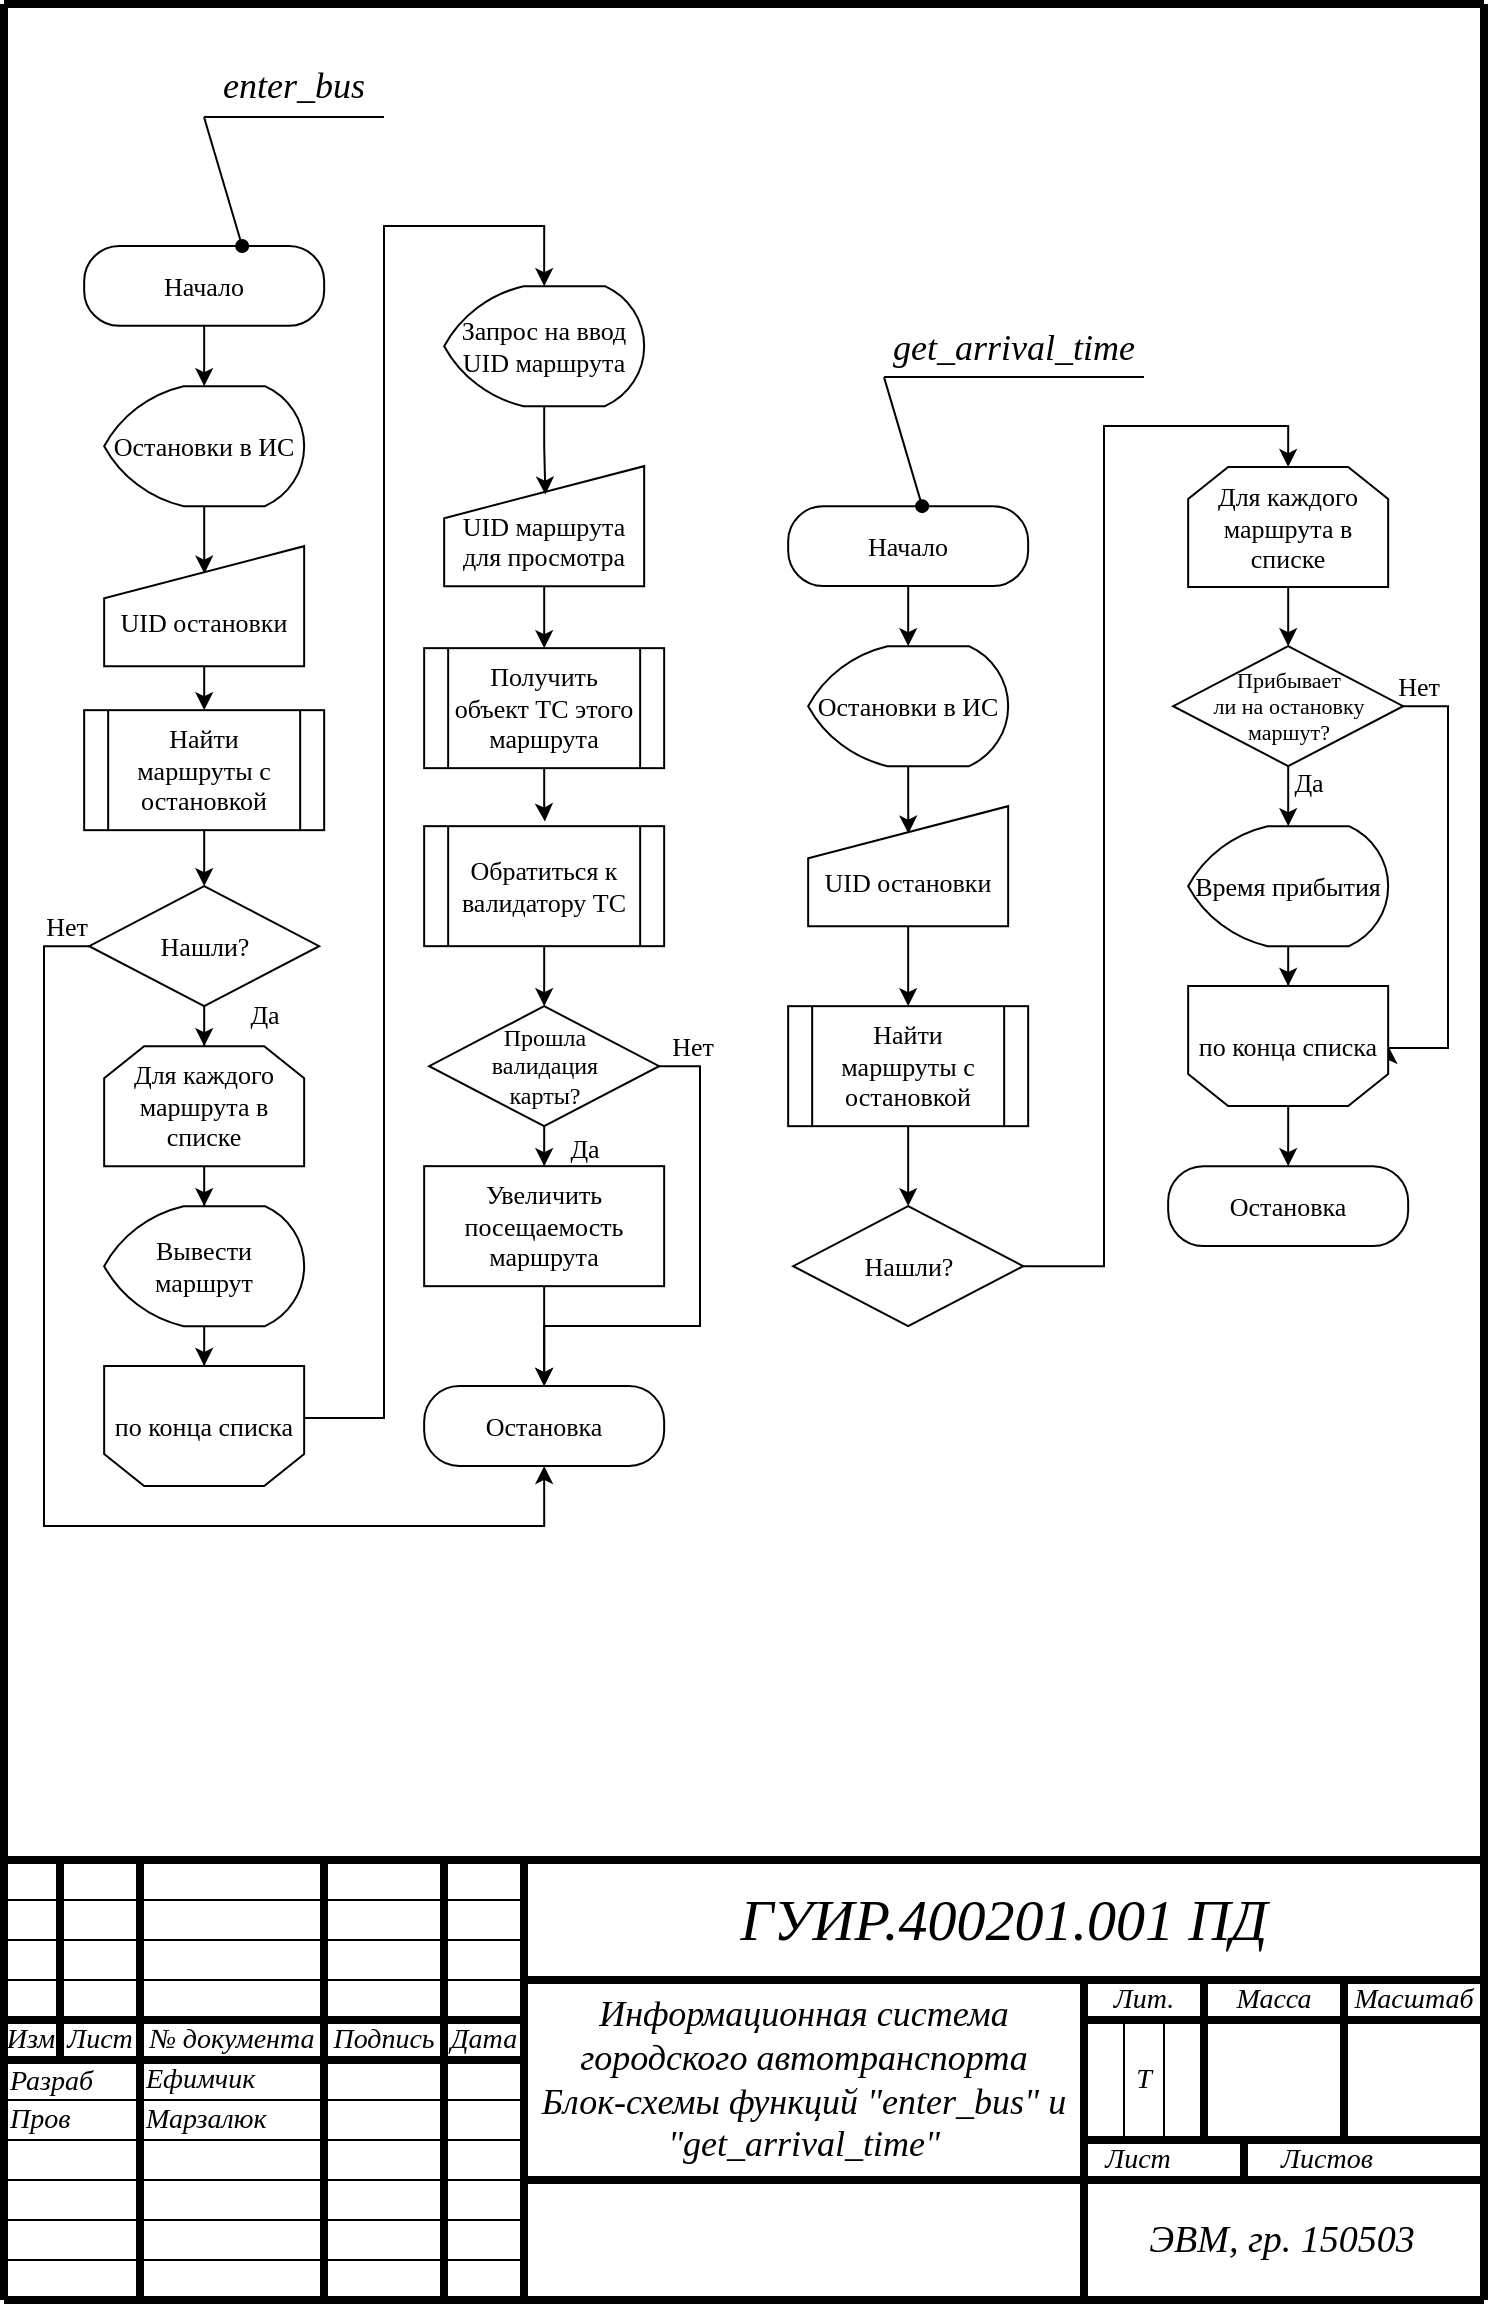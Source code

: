 <mxfile version="20.6.2" type="device"><diagram name="2_1.1" id="AGk9PsbKG4yfcmLNKomX"><mxGraphModel dx="-358" dy="275" grid="1" gridSize="10" guides="1" tooltips="1" connect="1" arrows="1" fold="1" page="1" pageScale="1" pageWidth="827" pageHeight="1169" math="0" shadow="0"><root><mxCell id="_mP06q21zTchJCsDbkNZ-0"/><mxCell id="_mP06q21zTchJCsDbkNZ-1" parent="_mP06q21zTchJCsDbkNZ-0"/><mxCell id="jx_P5qmIkzRaP3UXuOam-21" style="edgeStyle=orthogonalEdgeStyle;rounded=0;orthogonalLoop=1;jettySize=auto;html=1;entryX=0.5;entryY=0;entryDx=0;entryDy=0;entryPerimeter=0;exitX=0.5;exitY=1;exitDx=0;exitDy=0;fontFamily=GOST type B;fontSize=13;fontSource=https%3A%2F%2Fdrive.google.com%2Fuc%3Fexport%3Ddownload%26id%3D1UrnLVkHcLbHLojcf2ejICCGZ1GY9liKW;" parent="_mP06q21zTchJCsDbkNZ-1" source="CG-RHSnu96G-l1qoBcy4-0" target="jx_P5qmIkzRaP3UXuOam-8" edge="1"><mxGeometry relative="1" as="geometry"><mxPoint x="1000.095" y="181.08" as="sourcePoint"/></mxGeometry></mxCell><mxCell id="jx_P5qmIkzRaP3UXuOam-27" style="edgeStyle=orthogonalEdgeStyle;rounded=0;orthogonalLoop=1;jettySize=auto;html=1;entryX=0.5;entryY=0;entryDx=0;entryDy=0;entryPerimeter=0;exitX=0.005;exitY=0.567;exitDx=0;exitDy=0;exitPerimeter=0;fontFamily=GOST type B;fontSize=13;fontSource=https%3A%2F%2Fdrive.google.com%2Fuc%3Fexport%3Ddownload%26id%3D1UrnLVkHcLbHLojcf2ejICCGZ1GY9liKW;" parent="_mP06q21zTchJCsDbkNZ-1" source="8vUAzkaJ2lNktaDtGcIj-5" target="jx_P5qmIkzRaP3UXuOam-35" edge="1"><mxGeometry relative="1" as="geometry"><Array as="points"><mxPoint x="1090" y="716"/><mxPoint x="1090" y="120"/><mxPoint x="1170" y="120"/></Array><mxPoint x="1050.08" y="725.108" as="sourcePoint"/></mxGeometry></mxCell><mxCell id="jx_P5qmIkzRaP3UXuOam-22" style="edgeStyle=orthogonalEdgeStyle;rounded=0;orthogonalLoop=1;jettySize=auto;html=1;entryX=0.501;entryY=0.229;entryDx=0;entryDy=0;entryPerimeter=0;fontFamily=GOST type B;fontSize=13;fontSource=https%3A%2F%2Fdrive.google.com%2Fuc%3Fexport%3Ddownload%26id%3D1UrnLVkHcLbHLojcf2ejICCGZ1GY9liKW;" parent="_mP06q21zTchJCsDbkNZ-1" source="jx_P5qmIkzRaP3UXuOam-8" target="jx_P5qmIkzRaP3UXuOam-9" edge="1"><mxGeometry relative="1" as="geometry"/></mxCell><mxCell id="jx_P5qmIkzRaP3UXuOam-8" value="Остановки в ИС" style="strokeWidth=1;html=1;shape=mxgraph.flowchart.display;whiteSpace=wrap;fontFamily=GOST type B;fontSize=13;fontSource=https%3A%2F%2Fdrive.google.com%2Fuc%3Fexport%3Ddownload%26id%3D1UrnLVkHcLbHLojcf2ejICCGZ1GY9liKW;" parent="_mP06q21zTchJCsDbkNZ-1" vertex="1"><mxGeometry x="950.08" y="200.08" width="100" height="60" as="geometry"/></mxCell><mxCell id="jx_P5qmIkzRaP3UXuOam-23" style="edgeStyle=orthogonalEdgeStyle;rounded=0;orthogonalLoop=1;jettySize=auto;html=1;entryX=0.5;entryY=0;entryDx=0;entryDy=0;fontFamily=GOST type B;fontSize=13;fontSource=https%3A%2F%2Fdrive.google.com%2Fuc%3Fexport%3Ddownload%26id%3D1UrnLVkHcLbHLojcf2ejICCGZ1GY9liKW;" parent="_mP06q21zTchJCsDbkNZ-1" source="jx_P5qmIkzRaP3UXuOam-9" target="jx_P5qmIkzRaP3UXuOam-10" edge="1"><mxGeometry relative="1" as="geometry"/></mxCell><mxCell id="jx_P5qmIkzRaP3UXuOam-9" value="&lt;br style=&quot;font-size: 13px;&quot;&gt;UID остановки" style="html=1;strokeWidth=1;shape=manualInput;whiteSpace=wrap;rounded=0;size=26;arcSize=11;fontFamily=GOST type B;fontSize=13;fontSource=https%3A%2F%2Fdrive.google.com%2Fuc%3Fexport%3Ddownload%26id%3D1UrnLVkHcLbHLojcf2ejICCGZ1GY9liKW;" parent="_mP06q21zTchJCsDbkNZ-1" vertex="1"><mxGeometry x="950.08" y="280.08" width="100" height="60" as="geometry"/></mxCell><mxCell id="jx_P5qmIkzRaP3UXuOam-24" style="edgeStyle=orthogonalEdgeStyle;rounded=0;orthogonalLoop=1;jettySize=auto;html=1;entryX=0.5;entryY=0;entryDx=0;entryDy=0;fontFamily=GOST type B;fontSize=13;fontSource=https%3A%2F%2Fdrive.google.com%2Fuc%3Fexport%3Ddownload%26id%3D1UrnLVkHcLbHLojcf2ejICCGZ1GY9liKW;" parent="_mP06q21zTchJCsDbkNZ-1" source="jx_P5qmIkzRaP3UXuOam-10" target="jx_P5qmIkzRaP3UXuOam-11" edge="1"><mxGeometry relative="1" as="geometry"/></mxCell><mxCell id="jx_P5qmIkzRaP3UXuOam-10" value="&lt;font style=&quot;font-size: 13px;&quot;&gt;Найти маршруты с остановкой&lt;/font&gt;" style="shape=process;whiteSpace=wrap;html=1;backgroundOutline=1;fontSize=13;fontFamily=GOST type B;fontSource=https%3A%2F%2Fdrive.google.com%2Fuc%3Fexport%3Ddownload%26id%3D1UrnLVkHcLbHLojcf2ejICCGZ1GY9liKW;" parent="_mP06q21zTchJCsDbkNZ-1" vertex="1"><mxGeometry x="940.08" y="362.08" width="120" height="60" as="geometry"/></mxCell><mxCell id="jx_P5qmIkzRaP3UXuOam-19" style="edgeStyle=orthogonalEdgeStyle;rounded=0;orthogonalLoop=1;jettySize=auto;html=1;exitX=0;exitY=0.5;exitDx=0;exitDy=0;entryX=0.5;entryY=1;entryDx=0;entryDy=0;fontFamily=GOST type B;fontSize=13;fontSource=https%3A%2F%2Fdrive.google.com%2Fuc%3Fexport%3Ddownload%26id%3D1UrnLVkHcLbHLojcf2ejICCGZ1GY9liKW;" parent="_mP06q21zTchJCsDbkNZ-1" source="jx_P5qmIkzRaP3UXuOam-11" target="CG-RHSnu96G-l1qoBcy4-1" edge="1"><mxGeometry relative="1" as="geometry"><Array as="points"><mxPoint x="920" y="480"/><mxPoint x="920" y="770"/><mxPoint x="1170" y="770"/></Array><mxPoint x="1170.08" y="720" as="targetPoint"/></mxGeometry></mxCell><mxCell id="jx_P5qmIkzRaP3UXuOam-34" value="Нет" style="edgeLabel;html=1;align=center;verticalAlign=middle;resizable=0;points=[];fontSize=13;fontFamily=GOST type B;fontSource=https%3A%2F%2Fdrive.google.com%2Fuc%3Fexport%3Ddownload%26id%3D1UrnLVkHcLbHLojcf2ejICCGZ1GY9liKW;" parent="jx_P5qmIkzRaP3UXuOam-19" vertex="1" connectable="0"><mxGeometry x="-0.96" relative="1" as="geometry"><mxPoint y="-10" as="offset"/></mxGeometry></mxCell><mxCell id="8vUAzkaJ2lNktaDtGcIj-2" value="" style="edgeStyle=orthogonalEdgeStyle;rounded=0;orthogonalLoop=1;jettySize=auto;html=1;entryX=0.5;entryY=0;entryDx=0;entryDy=0;fontFamily=GOST type B;fontSize=13;fontSource=https%3A%2F%2Fdrive.google.com%2Fuc%3Fexport%3Ddownload%26id%3D1UrnLVkHcLbHLojcf2ejICCGZ1GY9liKW;" parent="_mP06q21zTchJCsDbkNZ-1" source="jx_P5qmIkzRaP3UXuOam-11" target="8vUAzkaJ2lNktaDtGcIj-1" edge="1"><mxGeometry relative="1" as="geometry"/></mxCell><mxCell id="8vUAzkaJ2lNktaDtGcIj-4" value="Да" style="edgeLabel;html=1;align=center;verticalAlign=middle;resizable=0;points=[];fontFamily=GOST type B;fontSize=13;fontSource=https%3A%2F%2Fdrive.google.com%2Fuc%3Fexport%3Ddownload%26id%3D1UrnLVkHcLbHLojcf2ejICCGZ1GY9liKW;" parent="8vUAzkaJ2lNktaDtGcIj-2" vertex="1" connectable="0"><mxGeometry x="-0.859" relative="1" as="geometry"><mxPoint x="30" as="offset"/></mxGeometry></mxCell><mxCell id="jx_P5qmIkzRaP3UXuOam-11" value="&lt;span style=&quot;font-size: 13px;&quot;&gt;Нашли?&lt;/span&gt;" style="rhombus;whiteSpace=wrap;html=1;fontFamily=GOST type B;fontSize=13;fontSource=https%3A%2F%2Fdrive.google.com%2Fuc%3Fexport%3Ddownload%26id%3D1UrnLVkHcLbHLojcf2ejICCGZ1GY9liKW;" parent="_mP06q21zTchJCsDbkNZ-1" vertex="1"><mxGeometry x="942.58" y="450.08" width="115" height="60" as="geometry"/></mxCell><mxCell id="jx_P5qmIkzRaP3UXuOam-26" style="edgeStyle=orthogonalEdgeStyle;rounded=0;orthogonalLoop=1;jettySize=auto;html=1;entryX=0.5;entryY=1;entryDx=0;entryDy=0;fontFamily=GOST type B;fontSize=13;fontSource=https%3A%2F%2Fdrive.google.com%2Fuc%3Fexport%3Ddownload%26id%3D1UrnLVkHcLbHLojcf2ejICCGZ1GY9liKW;" parent="_mP06q21zTchJCsDbkNZ-1" source="jx_P5qmIkzRaP3UXuOam-13" target="8vUAzkaJ2lNktaDtGcIj-5" edge="1"><mxGeometry relative="1" as="geometry"><mxPoint x="1000.08" y="695.08" as="targetPoint"/></mxGeometry></mxCell><mxCell id="jx_P5qmIkzRaP3UXuOam-13" value="Вывести маршрут" style="strokeWidth=1;html=1;shape=mxgraph.flowchart.display;whiteSpace=wrap;fontFamily=GOST type B;fontSize=13;fontSource=https%3A%2F%2Fdrive.google.com%2Fuc%3Fexport%3Ddownload%26id%3D1UrnLVkHcLbHLojcf2ejICCGZ1GY9liKW;" parent="_mP06q21zTchJCsDbkNZ-1" vertex="1"><mxGeometry x="950.08" y="610.08" width="100" height="60" as="geometry"/></mxCell><mxCell id="jx_P5qmIkzRaP3UXuOam-28" style="edgeStyle=orthogonalEdgeStyle;rounded=0;orthogonalLoop=1;jettySize=auto;html=1;fontFamily=GOST type B;fontSize=13;fontSource=https%3A%2F%2Fdrive.google.com%2Fuc%3Fexport%3Ddownload%26id%3D1UrnLVkHcLbHLojcf2ejICCGZ1GY9liKW;" parent="_mP06q21zTchJCsDbkNZ-1" source="jx_P5qmIkzRaP3UXuOam-14" target="jx_P5qmIkzRaP3UXuOam-15" edge="1"><mxGeometry relative="1" as="geometry"/></mxCell><mxCell id="jx_P5qmIkzRaP3UXuOam-14" value="&lt;br style=&quot;font-size: 13px;&quot;&gt;UID маршрута для просмотра" style="html=1;strokeWidth=1;shape=manualInput;whiteSpace=wrap;rounded=0;size=26;arcSize=11;fontFamily=GOST type B;fontSize=13;fontSource=https%3A%2F%2Fdrive.google.com%2Fuc%3Fexport%3Ddownload%26id%3D1UrnLVkHcLbHLojcf2ejICCGZ1GY9liKW;" parent="_mP06q21zTchJCsDbkNZ-1" vertex="1"><mxGeometry x="1120.08" y="240.08" width="100" height="60" as="geometry"/></mxCell><mxCell id="jx_P5qmIkzRaP3UXuOam-38" style="edgeStyle=orthogonalEdgeStyle;rounded=0;orthogonalLoop=1;jettySize=auto;html=1;entryX=0.503;entryY=-0.039;entryDx=0;entryDy=0;entryPerimeter=0;fontSize=13;fontFamily=GOST type B;fontSource=https%3A%2F%2Fdrive.google.com%2Fuc%3Fexport%3Ddownload%26id%3D1UrnLVkHcLbHLojcf2ejICCGZ1GY9liKW;" parent="_mP06q21zTchJCsDbkNZ-1" source="jx_P5qmIkzRaP3UXuOam-15" target="jx_P5qmIkzRaP3UXuOam-37" edge="1"><mxGeometry relative="1" as="geometry"/></mxCell><mxCell id="jx_P5qmIkzRaP3UXuOam-15" value="&lt;font style=&quot;font-size: 13px;&quot;&gt;Получить объект ТС этого маршрута&lt;/font&gt;" style="shape=process;whiteSpace=wrap;html=1;backgroundOutline=1;fontSize=13;fontFamily=GOST type B;fontSource=https%3A%2F%2Fdrive.google.com%2Fuc%3Fexport%3Ddownload%26id%3D1UrnLVkHcLbHLojcf2ejICCGZ1GY9liKW;" parent="_mP06q21zTchJCsDbkNZ-1" vertex="1"><mxGeometry x="1110.08" y="331.08" width="120" height="60" as="geometry"/></mxCell><mxCell id="jx_P5qmIkzRaP3UXuOam-30" style="edgeStyle=orthogonalEdgeStyle;rounded=0;orthogonalLoop=1;jettySize=auto;html=1;entryX=0.5;entryY=0;entryDx=0;entryDy=0;fontFamily=GOST type B;fontSize=13;fontSource=https%3A%2F%2Fdrive.google.com%2Fuc%3Fexport%3Ddownload%26id%3D1UrnLVkHcLbHLojcf2ejICCGZ1GY9liKW;" parent="_mP06q21zTchJCsDbkNZ-1" source="jx_P5qmIkzRaP3UXuOam-16" target="jx_P5qmIkzRaP3UXuOam-17" edge="1"><mxGeometry relative="1" as="geometry"/></mxCell><mxCell id="jx_P5qmIkzRaP3UXuOam-40" value="Да" style="edgeLabel;html=1;align=center;verticalAlign=middle;resizable=0;points=[];fontSize=13;fontFamily=GOST type B;fontSource=https%3A%2F%2Fdrive.google.com%2Fuc%3Fexport%3Ddownload%26id%3D1UrnLVkHcLbHLojcf2ejICCGZ1GY9liKW;" parent="jx_P5qmIkzRaP3UXuOam-30" vertex="1" connectable="0"><mxGeometry x="0.517" relative="1" as="geometry"><mxPoint x="20" y="5" as="offset"/></mxGeometry></mxCell><mxCell id="jx_P5qmIkzRaP3UXuOam-31" style="edgeStyle=orthogonalEdgeStyle;rounded=0;orthogonalLoop=1;jettySize=auto;html=1;exitX=1;exitY=0.5;exitDx=0;exitDy=0;entryX=0.5;entryY=0;entryDx=0;entryDy=0;fontFamily=GOST type B;fontSize=13;fontSource=https%3A%2F%2Fdrive.google.com%2Fuc%3Fexport%3Ddownload%26id%3D1UrnLVkHcLbHLojcf2ejICCGZ1GY9liKW;" parent="_mP06q21zTchJCsDbkNZ-1" source="jx_P5qmIkzRaP3UXuOam-16" target="CG-RHSnu96G-l1qoBcy4-1" edge="1"><mxGeometry relative="1" as="geometry"><mxPoint x="1220.08" y="700.04" as="targetPoint"/><Array as="points"><mxPoint x="1248" y="540"/><mxPoint x="1248" y="670"/><mxPoint x="1170" y="670"/></Array></mxGeometry></mxCell><mxCell id="jx_P5qmIkzRaP3UXuOam-41" value="Нет" style="edgeLabel;html=1;align=center;verticalAlign=middle;resizable=0;points=[];fontSize=13;fontFamily=GOST type B;fontSource=https%3A%2F%2Fdrive.google.com%2Fuc%3Fexport%3Ddownload%26id%3D1UrnLVkHcLbHLojcf2ejICCGZ1GY9liKW;" parent="jx_P5qmIkzRaP3UXuOam-31" vertex="1" connectable="0"><mxGeometry x="-0.872" y="2" relative="1" as="geometry"><mxPoint y="-8" as="offset"/></mxGeometry></mxCell><mxCell id="jx_P5qmIkzRaP3UXuOam-16" value="&lt;font style=&quot;font-size: 12px;&quot;&gt;Прошла &lt;br style=&quot;font-size: 12px;&quot;&gt;валидация&lt;br style=&quot;font-size: 12px;&quot;&gt;карты?&lt;/font&gt;" style="rhombus;whiteSpace=wrap;html=1;fontFamily=GOST type B;fontSize=12;fontSource=https%3A%2F%2Fdrive.google.com%2Fuc%3Fexport%3Ddownload%26id%3D1UrnLVkHcLbHLojcf2ejICCGZ1GY9liKW;" parent="_mP06q21zTchJCsDbkNZ-1" vertex="1"><mxGeometry x="1112.58" y="510.08" width="115" height="60" as="geometry"/></mxCell><mxCell id="jx_P5qmIkzRaP3UXuOam-32" style="edgeStyle=orthogonalEdgeStyle;rounded=0;orthogonalLoop=1;jettySize=auto;html=1;entryX=0.5;entryY=0;entryDx=0;entryDy=0;fontFamily=GOST type B;fontSize=13;fontSource=https%3A%2F%2Fdrive.google.com%2Fuc%3Fexport%3Ddownload%26id%3D1UrnLVkHcLbHLojcf2ejICCGZ1GY9liKW;" parent="_mP06q21zTchJCsDbkNZ-1" source="jx_P5qmIkzRaP3UXuOam-17" target="CG-RHSnu96G-l1qoBcy4-1" edge="1"><mxGeometry relative="1" as="geometry"><mxPoint x="1170.08" y="680.08" as="targetPoint"/></mxGeometry></mxCell><mxCell id="jx_P5qmIkzRaP3UXuOam-17" value="Увеличить посещаемость маршрута" style="rounded=0;whiteSpace=wrap;html=1;strokeWidth=1;fontFamily=GOST type B;fontSize=13;fontSource=https%3A%2F%2Fdrive.google.com%2Fuc%3Fexport%3Ddownload%26id%3D1UrnLVkHcLbHLojcf2ejICCGZ1GY9liKW;" parent="_mP06q21zTchJCsDbkNZ-1" vertex="1"><mxGeometry x="1110.08" y="590.08" width="120" height="60" as="geometry"/></mxCell><mxCell id="jx_P5qmIkzRaP3UXuOam-36" style="edgeStyle=orthogonalEdgeStyle;rounded=0;orthogonalLoop=1;jettySize=auto;html=1;entryX=0.506;entryY=0.237;entryDx=0;entryDy=0;entryPerimeter=0;fontSize=13;fontFamily=GOST type B;fontSource=https%3A%2F%2Fdrive.google.com%2Fuc%3Fexport%3Ddownload%26id%3D1UrnLVkHcLbHLojcf2ejICCGZ1GY9liKW;" parent="_mP06q21zTchJCsDbkNZ-1" source="jx_P5qmIkzRaP3UXuOam-35" target="jx_P5qmIkzRaP3UXuOam-14" edge="1"><mxGeometry relative="1" as="geometry"/></mxCell><mxCell id="jx_P5qmIkzRaP3UXuOam-35" value="Запрос на ввод UID маршрута" style="strokeWidth=1;html=1;shape=mxgraph.flowchart.display;whiteSpace=wrap;fontFamily=GOST type B;fontSize=13;fontSource=https%3A%2F%2Fdrive.google.com%2Fuc%3Fexport%3Ddownload%26id%3D1UrnLVkHcLbHLojcf2ejICCGZ1GY9liKW;" parent="_mP06q21zTchJCsDbkNZ-1" vertex="1"><mxGeometry x="1120.08" y="150.08" width="100" height="60" as="geometry"/></mxCell><mxCell id="jx_P5qmIkzRaP3UXuOam-39" style="edgeStyle=orthogonalEdgeStyle;rounded=0;orthogonalLoop=1;jettySize=auto;html=1;entryX=0.5;entryY=0;entryDx=0;entryDy=0;fontSize=13;fontFamily=GOST type B;fontSource=https%3A%2F%2Fdrive.google.com%2Fuc%3Fexport%3Ddownload%26id%3D1UrnLVkHcLbHLojcf2ejICCGZ1GY9liKW;" parent="_mP06q21zTchJCsDbkNZ-1" source="jx_P5qmIkzRaP3UXuOam-37" target="jx_P5qmIkzRaP3UXuOam-16" edge="1"><mxGeometry relative="1" as="geometry"/></mxCell><mxCell id="jx_P5qmIkzRaP3UXuOam-37" value="Обратиться к валидатору ТС" style="shape=process;whiteSpace=wrap;html=1;backgroundOutline=1;fontSize=13;fontFamily=GOST type B;fontSource=https%3A%2F%2Fdrive.google.com%2Fuc%3Fexport%3Ddownload%26id%3D1UrnLVkHcLbHLojcf2ejICCGZ1GY9liKW;" parent="_mP06q21zTchJCsDbkNZ-1" vertex="1"><mxGeometry x="1110.08" y="420.08" width="120" height="60" as="geometry"/></mxCell><mxCell id="jx_P5qmIkzRaP3UXuOam-45" style="edgeStyle=orthogonalEdgeStyle;rounded=0;orthogonalLoop=1;jettySize=auto;html=1;entryX=0.501;entryY=0.229;entryDx=0;entryDy=0;entryPerimeter=0;fontFamily=GOST type B;fontSize=13;fontSource=https%3A%2F%2Fdrive.google.com%2Fuc%3Fexport%3Ddownload%26id%3D1UrnLVkHcLbHLojcf2ejICCGZ1GY9liKW;" parent="_mP06q21zTchJCsDbkNZ-1" source="jx_P5qmIkzRaP3UXuOam-46" target="jx_P5qmIkzRaP3UXuOam-48" edge="1"><mxGeometry relative="1" as="geometry"/></mxCell><mxCell id="jx_P5qmIkzRaP3UXuOam-46" value="Остановки в ИС" style="strokeWidth=1;html=1;shape=mxgraph.flowchart.display;whiteSpace=wrap;fontFamily=GOST type B;fontSize=13;fontSource=https%3A%2F%2Fdrive.google.com%2Fuc%3Fexport%3Ddownload%26id%3D1UrnLVkHcLbHLojcf2ejICCGZ1GY9liKW;" parent="_mP06q21zTchJCsDbkNZ-1" vertex="1"><mxGeometry x="1302.08" y="330.08" width="100" height="60" as="geometry"/></mxCell><mxCell id="jx_P5qmIkzRaP3UXuOam-47" style="edgeStyle=orthogonalEdgeStyle;rounded=0;orthogonalLoop=1;jettySize=auto;html=1;entryX=0.5;entryY=0;entryDx=0;entryDy=0;fontFamily=GOST type B;fontSize=13;fontSource=https%3A%2F%2Fdrive.google.com%2Fuc%3Fexport%3Ddownload%26id%3D1UrnLVkHcLbHLojcf2ejICCGZ1GY9liKW;" parent="_mP06q21zTchJCsDbkNZ-1" source="jx_P5qmIkzRaP3UXuOam-48" target="jx_P5qmIkzRaP3UXuOam-50" edge="1"><mxGeometry relative="1" as="geometry"/></mxCell><mxCell id="jx_P5qmIkzRaP3UXuOam-48" value="&lt;br style=&quot;font-size: 13px;&quot;&gt;UID остановки" style="html=1;strokeWidth=1;shape=manualInput;whiteSpace=wrap;rounded=0;size=26;arcSize=11;fontFamily=GOST type B;fontSize=13;fontSource=https%3A%2F%2Fdrive.google.com%2Fuc%3Fexport%3Ddownload%26id%3D1UrnLVkHcLbHLojcf2ejICCGZ1GY9liKW;" parent="_mP06q21zTchJCsDbkNZ-1" vertex="1"><mxGeometry x="1302.08" y="410.08" width="100" height="60" as="geometry"/></mxCell><mxCell id="jx_P5qmIkzRaP3UXuOam-49" style="edgeStyle=orthogonalEdgeStyle;rounded=0;orthogonalLoop=1;jettySize=auto;html=1;entryX=0.5;entryY=0;entryDx=0;entryDy=0;fontFamily=GOST type B;fontSize=13;fontSource=https%3A%2F%2Fdrive.google.com%2Fuc%3Fexport%3Ddownload%26id%3D1UrnLVkHcLbHLojcf2ejICCGZ1GY9liKW;" parent="_mP06q21zTchJCsDbkNZ-1" source="jx_P5qmIkzRaP3UXuOam-50" target="jx_P5qmIkzRaP3UXuOam-51" edge="1"><mxGeometry relative="1" as="geometry"><mxPoint x="1352.08" y="560.08" as="targetPoint"/></mxGeometry></mxCell><mxCell id="jx_P5qmIkzRaP3UXuOam-50" value="&lt;font style=&quot;font-size: 13px;&quot;&gt;Найти маршруты с остановкой&lt;/font&gt;" style="shape=process;whiteSpace=wrap;html=1;backgroundOutline=1;fontSize=13;fontFamily=GOST type B;fontSource=https%3A%2F%2Fdrive.google.com%2Fuc%3Fexport%3Ddownload%26id%3D1UrnLVkHcLbHLojcf2ejICCGZ1GY9liKW;" parent="_mP06q21zTchJCsDbkNZ-1" vertex="1"><mxGeometry x="1292.08" y="510.08" width="120" height="60" as="geometry"/></mxCell><mxCell id="jx_P5qmIkzRaP3UXuOam-57" style="edgeStyle=orthogonalEdgeStyle;rounded=0;orthogonalLoop=1;jettySize=auto;html=1;fontSize=13;entryX=0.5;entryY=0;entryDx=0;entryDy=0;fontFamily=GOST type B;fontSource=https%3A%2F%2Fdrive.google.com%2Fuc%3Fexport%3Ddownload%26id%3D1UrnLVkHcLbHLojcf2ejICCGZ1GY9liKW;" parent="_mP06q21zTchJCsDbkNZ-1" source="jx_P5qmIkzRaP3UXuOam-51" target="8vUAzkaJ2lNktaDtGcIj-6" edge="1"><mxGeometry relative="1" as="geometry"><mxPoint x="1540" y="180" as="targetPoint"/><Array as="points"><mxPoint x="1450" y="640"/><mxPoint x="1450" y="220"/><mxPoint x="1542" y="220"/></Array></mxGeometry></mxCell><mxCell id="jx_P5qmIkzRaP3UXuOam-51" value="&lt;span style=&quot;font-size: 13px;&quot;&gt;Нашли?&lt;/span&gt;" style="rhombus;whiteSpace=wrap;html=1;fontFamily=GOST type B;fontSize=13;fontSource=https%3A%2F%2Fdrive.google.com%2Fuc%3Fexport%3Ddownload%26id%3D1UrnLVkHcLbHLojcf2ejICCGZ1GY9liKW;" parent="_mP06q21zTchJCsDbkNZ-1" vertex="1"><mxGeometry x="1294.58" y="610.08" width="115" height="60" as="geometry"/></mxCell><mxCell id="jx_P5qmIkzRaP3UXuOam-62" style="edgeStyle=orthogonalEdgeStyle;rounded=0;orthogonalLoop=1;jettySize=auto;html=1;fontSize=13;fontFamily=GOST type B;fontSource=https%3A%2F%2Fdrive.google.com%2Fuc%3Fexport%3Ddownload%26id%3D1UrnLVkHcLbHLojcf2ejICCGZ1GY9liKW;" parent="_mP06q21zTchJCsDbkNZ-1" source="jx_P5qmIkzRaP3UXuOam-58" target="jx_P5qmIkzRaP3UXuOam-59" edge="1"><mxGeometry relative="1" as="geometry"/></mxCell><mxCell id="jx_P5qmIkzRaP3UXuOam-63" value="Да" style="edgeLabel;html=1;align=center;verticalAlign=middle;resizable=0;points=[];fontSize=13;fontFamily=GOST type B;fontSource=https%3A%2F%2Fdrive.google.com%2Fuc%3Fexport%3Ddownload%26id%3D1UrnLVkHcLbHLojcf2ejICCGZ1GY9liKW;" parent="jx_P5qmIkzRaP3UXuOam-62" vertex="1" connectable="0"><mxGeometry x="-0.68" relative="1" as="geometry"><mxPoint x="10" as="offset"/></mxGeometry></mxCell><mxCell id="jx_P5qmIkzRaP3UXuOam-67" style="edgeStyle=orthogonalEdgeStyle;rounded=0;orthogonalLoop=1;jettySize=auto;html=1;fontSize=13;entryX=0;entryY=0.5;entryDx=0;entryDy=0;fontFamily=GOST type B;fontSource=https%3A%2F%2Fdrive.google.com%2Fuc%3Fexport%3Ddownload%26id%3D1UrnLVkHcLbHLojcf2ejICCGZ1GY9liKW;" parent="_mP06q21zTchJCsDbkNZ-1" source="jx_P5qmIkzRaP3UXuOam-58" target="8vUAzkaJ2lNktaDtGcIj-9" edge="1"><mxGeometry relative="1" as="geometry"><Array as="points"><mxPoint x="1622" y="360"/><mxPoint x="1622" y="531"/><mxPoint x="1592" y="531"/></Array><mxPoint x="1620" y="570" as="targetPoint"/></mxGeometry></mxCell><mxCell id="jx_P5qmIkzRaP3UXuOam-68" value="Нет" style="edgeLabel;html=1;align=center;verticalAlign=middle;resizable=0;points=[];fontSize=13;fontFamily=GOST type B;fontSource=https%3A%2F%2Fdrive.google.com%2Fuc%3Fexport%3Ddownload%26id%3D1UrnLVkHcLbHLojcf2ejICCGZ1GY9liKW;" parent="jx_P5qmIkzRaP3UXuOam-67" vertex="1" connectable="0"><mxGeometry x="-0.939" y="-1" relative="1" as="geometry"><mxPoint y="-11" as="offset"/></mxGeometry></mxCell><mxCell id="jx_P5qmIkzRaP3UXuOam-58" value="&lt;font style=&quot;font-size: 11px;&quot;&gt;Прибывает &lt;br style=&quot;font-size: 11px;&quot;&gt;ли на остановку&lt;br style=&quot;font-size: 11px;&quot;&gt;маршут?&lt;/font&gt;" style="rhombus;whiteSpace=wrap;html=1;fontFamily=GOST type B;fontSize=11;fontSource=https%3A%2F%2Fdrive.google.com%2Fuc%3Fexport%3Ddownload%26id%3D1UrnLVkHcLbHLojcf2ejICCGZ1GY9liKW;" parent="_mP06q21zTchJCsDbkNZ-1" vertex="1"><mxGeometry x="1484.58" y="330.08" width="115" height="60" as="geometry"/></mxCell><mxCell id="8vUAzkaJ2lNktaDtGcIj-11" style="edgeStyle=orthogonalEdgeStyle;rounded=0;orthogonalLoop=1;jettySize=auto;html=1;entryX=0.5;entryY=1;entryDx=0;entryDy=0;fontFamily=GOST type B;fontSize=13;fontSource=https%3A%2F%2Fdrive.google.com%2Fuc%3Fexport%3Ddownload%26id%3D1UrnLVkHcLbHLojcf2ejICCGZ1GY9liKW;" parent="_mP06q21zTchJCsDbkNZ-1" source="jx_P5qmIkzRaP3UXuOam-59" target="8vUAzkaJ2lNktaDtGcIj-9" edge="1"><mxGeometry relative="1" as="geometry"/></mxCell><mxCell id="jx_P5qmIkzRaP3UXuOam-59" value="Время прибытия" style="strokeWidth=1;html=1;shape=mxgraph.flowchart.display;whiteSpace=wrap;fontFamily=GOST type B;fontSize=13;fontSource=https%3A%2F%2Fdrive.google.com%2Fuc%3Fexport%3Ddownload%26id%3D1UrnLVkHcLbHLojcf2ejICCGZ1GY9liKW;" parent="_mP06q21zTchJCsDbkNZ-1" vertex="1"><mxGeometry x="1492.08" y="420.08" width="100" height="60" as="geometry"/></mxCell><mxCell id="_O9GX9oBgAqIFVcC1bcC-0" style="vsdxID=5;fillColor=#FFFFFF;gradientColor=none;shape=stencil(nY9LDoAgDERP0z3SI/i5BwkoRAUC+Lu9kGo0Lt3NtK/tFLCOWngFnMUU3Kg2I5MGbIBzY7UKJmUF2ALWvQtqCG6xkrwXhSxqdmvZsNNcxViZ4ewgT64jdDL2hf4E7wsXmsWThd549765c4l+xvYE);strokeColor=#000000;strokeWidth=4;spacingTop=-1;spacingBottom=-1;spacingLeft=-1;spacingRight=-1;labelBackgroundColor=#ffffff;rounded=0;html=1;whiteSpace=wrap;fontFamily=GOST type B;fontSource=https%3A%2F%2Fdrive.google.com%2Fuc%3Fexport%3Ddownload%26id%3D1UrnLVkHcLbHLojcf2ejICCGZ1GY9liKW;" parent="_mP06q21zTchJCsDbkNZ-1" vertex="1"><mxGeometry x="900" y="937" width="740" height="220" as="geometry"/></mxCell><mxCell id="_O9GX9oBgAqIFVcC1bcC-1" style="vsdxID=30;edgeStyle=none;startArrow=none;endArrow=none;startSize=5;endSize=5;strokeWidth=4;strokeColor=#000000;spacingTop=-1;spacingBottom=-1;spacingLeft=-1;spacingRight=-1;verticalAlign=middle;html=1;labelBackgroundColor=#ffffff;rounded=0;fontFamily=GOST type B;fontSource=https%3A%2F%2Fdrive.google.com%2Fuc%3Fexport%3Ddownload%26id%3D1UrnLVkHcLbHLojcf2ejICCGZ1GY9liKW;" parent="_mP06q21zTchJCsDbkNZ-1" edge="1"><mxGeometry relative="1" as="geometry"><Array as="points"/><mxPoint x="928" y="937" as="sourcePoint"/><mxPoint x="928" y="1037" as="targetPoint"/></mxGeometry></mxCell><mxCell id="_O9GX9oBgAqIFVcC1bcC-2" style="vsdxID=29;edgeStyle=none;startArrow=none;endArrow=none;startSize=5;endSize=5;strokeColor=#000000;spacingTop=-1;spacingBottom=-1;spacingLeft=-1;spacingRight=-1;verticalAlign=middle;html=1;labelBackgroundColor=#ffffff;rounded=0;fontFamily=GOST type B;fontSource=https%3A%2F%2Fdrive.google.com%2Fuc%3Fexport%3Ddownload%26id%3D1UrnLVkHcLbHLojcf2ejICCGZ1GY9liKW;" parent="_mP06q21zTchJCsDbkNZ-1" edge="1"><mxGeometry relative="1" as="geometry"><mxPoint as="offset"/><Array as="points"/><mxPoint x="900" y="1137" as="sourcePoint"/><mxPoint x="1160" y="1137" as="targetPoint"/></mxGeometry></mxCell><mxCell id="_O9GX9oBgAqIFVcC1bcC-3" style="vsdxID=28;edgeStyle=none;startArrow=none;endArrow=none;startSize=5;endSize=5;strokeColor=#000000;spacingTop=-1;spacingBottom=-1;spacingLeft=-1;spacingRight=-1;verticalAlign=middle;html=1;labelBackgroundColor=#ffffff;rounded=0;fontFamily=GOST type B;fontSource=https%3A%2F%2Fdrive.google.com%2Fuc%3Fexport%3Ddownload%26id%3D1UrnLVkHcLbHLojcf2ejICCGZ1GY9liKW;" parent="_mP06q21zTchJCsDbkNZ-1" edge="1"><mxGeometry relative="1" as="geometry"><mxPoint as="offset"/><Array as="points"/><mxPoint x="900" y="1117" as="sourcePoint"/><mxPoint x="1160" y="1117" as="targetPoint"/></mxGeometry></mxCell><mxCell id="_O9GX9oBgAqIFVcC1bcC-4" style="vsdxID=27;edgeStyle=none;startArrow=none;endArrow=none;startSize=5;endSize=5;strokeColor=#000000;spacingTop=-1;spacingBottom=-1;spacingLeft=-1;spacingRight=-1;verticalAlign=middle;html=1;labelBackgroundColor=#ffffff;rounded=0;fontFamily=GOST type B;fontSource=https%3A%2F%2Fdrive.google.com%2Fuc%3Fexport%3Ddownload%26id%3D1UrnLVkHcLbHLojcf2ejICCGZ1GY9liKW;" parent="_mP06q21zTchJCsDbkNZ-1" edge="1"><mxGeometry relative="1" as="geometry"><mxPoint as="offset"/><Array as="points"/><mxPoint x="900" y="1097" as="sourcePoint"/><mxPoint x="1160" y="1097" as="targetPoint"/></mxGeometry></mxCell><mxCell id="_O9GX9oBgAqIFVcC1bcC-5" style="vsdxID=26;edgeStyle=none;startArrow=none;endArrow=none;startSize=5;endSize=5;strokeColor=#000000;spacingTop=-1;spacingBottom=-1;spacingLeft=-1;spacingRight=-1;verticalAlign=middle;html=1;labelBackgroundColor=#ffffff;rounded=0;fontFamily=GOST type B;fontSource=https%3A%2F%2Fdrive.google.com%2Fuc%3Fexport%3Ddownload%26id%3D1UrnLVkHcLbHLojcf2ejICCGZ1GY9liKW;fontSize=12;" parent="_mP06q21zTchJCsDbkNZ-1" edge="1"><mxGeometry relative="1" as="geometry"><mxPoint as="offset"/><Array as="points"/><mxPoint x="900" y="1077" as="sourcePoint"/><mxPoint x="1160" y="1077" as="targetPoint"/></mxGeometry></mxCell><mxCell id="_O9GX9oBgAqIFVcC1bcC-6" style="vsdxID=25;edgeStyle=none;startArrow=none;endArrow=none;startSize=5;endSize=5;strokeColor=#000000;spacingTop=-1;spacingBottom=-1;spacingLeft=-1;spacingRight=-1;verticalAlign=middle;html=1;labelBackgroundColor=#ffffff;rounded=0;fontFamily=GOST type B;fontSource=https%3A%2F%2Fdrive.google.com%2Fuc%3Fexport%3Ddownload%26id%3D1UrnLVkHcLbHLojcf2ejICCGZ1GY9liKW;fontSize=12;" parent="_mP06q21zTchJCsDbkNZ-1" edge="1"><mxGeometry relative="1" as="geometry"><mxPoint as="offset"/><Array as="points"/><mxPoint x="900" y="1057" as="sourcePoint"/><mxPoint x="1160" y="1057" as="targetPoint"/></mxGeometry></mxCell><mxCell id="_O9GX9oBgAqIFVcC1bcC-7" style="vsdxID=24;edgeStyle=none;startArrow=none;endArrow=none;startSize=5;endSize=5;strokeWidth=4;strokeColor=#000000;spacingTop=-1;spacingBottom=-1;spacingLeft=-1;spacingRight=-1;verticalAlign=middle;html=1;labelBackgroundColor=#ffffff;rounded=0;fontFamily=GOST type B;fontSource=https%3A%2F%2Fdrive.google.com%2Fuc%3Fexport%3Ddownload%26id%3D1UrnLVkHcLbHLojcf2ejICCGZ1GY9liKW;fontSize=12;" parent="_mP06q21zTchJCsDbkNZ-1" edge="1"><mxGeometry relative="1" as="geometry"><mxPoint as="offset"/><Array as="points"/><mxPoint x="900" y="1037" as="sourcePoint"/><mxPoint x="1160" y="1037" as="targetPoint"/></mxGeometry></mxCell><mxCell id="_O9GX9oBgAqIFVcC1bcC-8" style="vsdxID=23;edgeStyle=none;startArrow=none;endArrow=none;startSize=5;endSize=5;strokeWidth=4;strokeColor=#000000;spacingTop=-1;spacingBottom=-1;spacingLeft=-1;spacingRight=-1;verticalAlign=middle;html=1;labelBackgroundColor=#ffffff;rounded=0;fontFamily=GOST type B;fontSource=https%3A%2F%2Fdrive.google.com%2Fuc%3Fexport%3Ddownload%26id%3D1UrnLVkHcLbHLojcf2ejICCGZ1GY9liKW;fontSize=12;" parent="_mP06q21zTchJCsDbkNZ-1" edge="1"><mxGeometry relative="1" as="geometry"><mxPoint as="offset"/><Array as="points"/><mxPoint x="900" y="1017" as="sourcePoint"/><mxPoint x="1160" y="1017" as="targetPoint"/></mxGeometry></mxCell><mxCell id="_O9GX9oBgAqIFVcC1bcC-9" style="vsdxID=22;edgeStyle=none;startArrow=none;endArrow=none;startSize=5;endSize=5;strokeColor=#000000;spacingTop=-1;spacingBottom=-1;spacingLeft=-1;spacingRight=-1;verticalAlign=middle;html=1;labelBackgroundColor=#ffffff;rounded=0;fontFamily=GOST type B;fontSource=https%3A%2F%2Fdrive.google.com%2Fuc%3Fexport%3Ddownload%26id%3D1UrnLVkHcLbHLojcf2ejICCGZ1GY9liKW;" parent="_mP06q21zTchJCsDbkNZ-1" edge="1"><mxGeometry relative="1" as="geometry"><mxPoint as="offset"/><Array as="points"/><mxPoint x="900" y="997" as="sourcePoint"/><mxPoint x="1160" y="997" as="targetPoint"/></mxGeometry></mxCell><mxCell id="_O9GX9oBgAqIFVcC1bcC-10" style="vsdxID=21;edgeStyle=none;startArrow=none;endArrow=none;startSize=5;endSize=5;strokeColor=#000000;spacingTop=-1;spacingBottom=-1;spacingLeft=-1;spacingRight=-1;verticalAlign=middle;html=1;labelBackgroundColor=#ffffff;rounded=0;fontFamily=GOST type B;fontSource=https%3A%2F%2Fdrive.google.com%2Fuc%3Fexport%3Ddownload%26id%3D1UrnLVkHcLbHLojcf2ejICCGZ1GY9liKW;" parent="_mP06q21zTchJCsDbkNZ-1" edge="1"><mxGeometry relative="1" as="geometry"><mxPoint as="offset"/><Array as="points"/><mxPoint x="900" y="977" as="sourcePoint"/><mxPoint x="1160" y="977" as="targetPoint"/></mxGeometry></mxCell><mxCell id="_O9GX9oBgAqIFVcC1bcC-11" style="vsdxID=20;edgeStyle=none;startArrow=none;endArrow=none;startSize=5;endSize=5;strokeColor=#000000;spacingTop=-1;spacingBottom=-1;spacingLeft=-1;spacingRight=-1;verticalAlign=middle;html=1;labelBackgroundColor=#ffffff;rounded=0;fontFamily=GOST type B;fontSource=https%3A%2F%2Fdrive.google.com%2Fuc%3Fexport%3Ddownload%26id%3D1UrnLVkHcLbHLojcf2ejICCGZ1GY9liKW;" parent="_mP06q21zTchJCsDbkNZ-1" edge="1"><mxGeometry relative="1" as="geometry"><mxPoint as="offset"/><Array as="points"/><mxPoint x="900" y="957" as="sourcePoint"/><mxPoint x="1160" y="957" as="targetPoint"/></mxGeometry></mxCell><mxCell id="_O9GX9oBgAqIFVcC1bcC-12" style="vsdxID=19;edgeStyle=none;startArrow=none;endArrow=none;startSize=5;endSize=5;strokeWidth=4;strokeColor=#000000;spacingTop=-1;spacingBottom=-1;spacingLeft=-1;spacingRight=-1;verticalAlign=middle;html=1;labelBackgroundColor=#ffffff;rounded=0;fontFamily=GOST type B;fontSource=https%3A%2F%2Fdrive.google.com%2Fuc%3Fexport%3Ddownload%26id%3D1UrnLVkHcLbHLojcf2ejICCGZ1GY9liKW;" parent="_mP06q21zTchJCsDbkNZ-1" edge="1"><mxGeometry relative="1" as="geometry"><Array as="points"/><mxPoint x="968" y="937" as="sourcePoint"/><mxPoint x="968" y="1157" as="targetPoint"/></mxGeometry></mxCell><mxCell id="_O9GX9oBgAqIFVcC1bcC-13" style="vsdxID=18;edgeStyle=none;startArrow=none;endArrow=none;startSize=5;endSize=5;strokeWidth=4;strokeColor=#000000;spacingTop=-1;spacingBottom=-1;spacingLeft=-1;spacingRight=-1;verticalAlign=middle;html=1;labelBackgroundColor=#ffffff;rounded=0;fontFamily=GOST type B;fontSource=https%3A%2F%2Fdrive.google.com%2Fuc%3Fexport%3Ddownload%26id%3D1UrnLVkHcLbHLojcf2ejICCGZ1GY9liKW;" parent="_mP06q21zTchJCsDbkNZ-1" edge="1"><mxGeometry relative="1" as="geometry"><Array as="points"/><mxPoint x="1060" y="937" as="sourcePoint"/><mxPoint x="1060" y="1157" as="targetPoint"/></mxGeometry></mxCell><mxCell id="_O9GX9oBgAqIFVcC1bcC-14" style="vsdxID=17;edgeStyle=none;startArrow=none;endArrow=none;startSize=5;endSize=5;strokeWidth=4;strokeColor=#000000;spacingTop=-1;spacingBottom=-1;spacingLeft=-1;spacingRight=-1;verticalAlign=middle;html=1;labelBackgroundColor=#ffffff;rounded=0;fontFamily=GOST type B;fontSource=https%3A%2F%2Fdrive.google.com%2Fuc%3Fexport%3Ddownload%26id%3D1UrnLVkHcLbHLojcf2ejICCGZ1GY9liKW;" parent="_mP06q21zTchJCsDbkNZ-1" edge="1"><mxGeometry relative="1" as="geometry"><Array as="points"/><mxPoint x="1120" y="937" as="sourcePoint"/><mxPoint x="1120" y="1157" as="targetPoint"/></mxGeometry></mxCell><mxCell id="_O9GX9oBgAqIFVcC1bcC-15" style="vsdxID=16;edgeStyle=none;startArrow=none;endArrow=none;startSize=5;endSize=5;strokeWidth=4;strokeColor=#000000;spacingTop=-1;spacingBottom=-1;spacingLeft=-1;spacingRight=-1;verticalAlign=middle;html=1;labelBackgroundColor=#ffffff;rounded=0;fontFamily=GOST type B;fontSource=https%3A%2F%2Fdrive.google.com%2Fuc%3Fexport%3Ddownload%26id%3D1UrnLVkHcLbHLojcf2ejICCGZ1GY9liKW;" parent="_mP06q21zTchJCsDbkNZ-1" edge="1"><mxGeometry relative="1" as="geometry"><Array as="points"/><mxPoint x="1570" y="997" as="sourcePoint"/><mxPoint x="1570" y="1077" as="targetPoint"/></mxGeometry></mxCell><mxCell id="_O9GX9oBgAqIFVcC1bcC-16" style="vsdxID=15;edgeStyle=none;startArrow=none;endArrow=none;startSize=5;endSize=5;strokeWidth=4;strokeColor=#000000;spacingTop=-1;spacingBottom=-1;spacingLeft=-1;spacingRight=-1;verticalAlign=middle;html=1;labelBackgroundColor=#ffffff;rounded=0;fontFamily=GOST type B;fontSource=https%3A%2F%2Fdrive.google.com%2Fuc%3Fexport%3Ddownload%26id%3D1UrnLVkHcLbHLojcf2ejICCGZ1GY9liKW;" parent="_mP06q21zTchJCsDbkNZ-1" edge="1"><mxGeometry relative="1" as="geometry"><Array as="points"/><mxPoint x="1520" y="1077" as="sourcePoint"/><mxPoint x="1520" y="1097" as="targetPoint"/></mxGeometry></mxCell><mxCell id="_O9GX9oBgAqIFVcC1bcC-17" style="vsdxID=14;edgeStyle=none;startArrow=none;endArrow=none;startSize=5;endSize=5;strokeColor=#000000;spacingTop=-1;spacingBottom=-1;spacingLeft=-1;spacingRight=-1;verticalAlign=middle;html=1;labelBackgroundColor=#ffffff;rounded=0;fontFamily=GOST type B;fontSource=https%3A%2F%2Fdrive.google.com%2Fuc%3Fexport%3Ddownload%26id%3D1UrnLVkHcLbHLojcf2ejICCGZ1GY9liKW;" parent="_mP06q21zTchJCsDbkNZ-1" edge="1"><mxGeometry relative="1" as="geometry"><Array as="points"/><mxPoint x="1480" y="1017" as="sourcePoint"/><mxPoint x="1480" y="1077" as="targetPoint"/></mxGeometry></mxCell><mxCell id="_O9GX9oBgAqIFVcC1bcC-18" style="vsdxID=13;edgeStyle=none;startArrow=none;endArrow=none;startSize=5;endSize=5;strokeColor=#000000;spacingTop=-1;spacingBottom=-1;spacingLeft=-1;spacingRight=-1;verticalAlign=middle;html=1;labelBackgroundColor=#ffffff;rounded=0;fontFamily=GOST type B;fontSource=https%3A%2F%2Fdrive.google.com%2Fuc%3Fexport%3Ddownload%26id%3D1UrnLVkHcLbHLojcf2ejICCGZ1GY9liKW;" parent="_mP06q21zTchJCsDbkNZ-1" edge="1"><mxGeometry relative="1" as="geometry"><Array as="points"/><mxPoint x="1460" y="1017" as="sourcePoint"/><mxPoint x="1460" y="1077" as="targetPoint"/></mxGeometry></mxCell><mxCell id="_O9GX9oBgAqIFVcC1bcC-19" style="vsdxID=12;edgeStyle=none;startArrow=none;endArrow=none;startSize=5;endSize=5;strokeWidth=4;strokeColor=#000000;spacingTop=-1;spacingBottom=-1;spacingLeft=-1;spacingRight=-1;verticalAlign=middle;html=1;labelBackgroundColor=#ffffff;rounded=0;fontFamily=GOST type B;fontSource=https%3A%2F%2Fdrive.google.com%2Fuc%3Fexport%3Ddownload%26id%3D1UrnLVkHcLbHLojcf2ejICCGZ1GY9liKW;" parent="_mP06q21zTchJCsDbkNZ-1" edge="1"><mxGeometry relative="1" as="geometry"><Array as="points"/><mxPoint x="1500" y="997" as="sourcePoint"/><mxPoint x="1500" y="1077" as="targetPoint"/></mxGeometry></mxCell><mxCell id="_O9GX9oBgAqIFVcC1bcC-20" style="vsdxID=11;edgeStyle=none;startArrow=none;endArrow=none;startSize=5;endSize=5;strokeWidth=4;strokeColor=#000000;spacingTop=-1;spacingBottom=-1;spacingLeft=-1;spacingRight=-1;verticalAlign=middle;html=1;labelBackgroundColor=#ffffff;rounded=0;fontFamily=GOST type B;fontSource=https%3A%2F%2Fdrive.google.com%2Fuc%3Fexport%3Ddownload%26id%3D1UrnLVkHcLbHLojcf2ejICCGZ1GY9liKW;" parent="_mP06q21zTchJCsDbkNZ-1" edge="1"><mxGeometry relative="1" as="geometry"><mxPoint as="offset"/><Array as="points"/><mxPoint x="1440" y="1077" as="sourcePoint"/><mxPoint x="1640" y="1077" as="targetPoint"/></mxGeometry></mxCell><mxCell id="_O9GX9oBgAqIFVcC1bcC-21" style="vsdxID=10;edgeStyle=none;startArrow=none;endArrow=none;startSize=5;endSize=5;strokeWidth=4;strokeColor=#000000;spacingTop=-1;spacingBottom=-1;spacingLeft=-1;spacingRight=-1;verticalAlign=middle;html=1;labelBackgroundColor=#ffffff;rounded=0;fontFamily=GOST type B;fontSource=https%3A%2F%2Fdrive.google.com%2Fuc%3Fexport%3Ddownload%26id%3D1UrnLVkHcLbHLojcf2ejICCGZ1GY9liKW;" parent="_mP06q21zTchJCsDbkNZ-1" edge="1"><mxGeometry relative="1" as="geometry"><mxPoint as="offset"/><Array as="points"/><mxPoint x="1440" y="1017" as="sourcePoint"/><mxPoint x="1640" y="1017" as="targetPoint"/></mxGeometry></mxCell><mxCell id="_O9GX9oBgAqIFVcC1bcC-22" style="vsdxID=9;edgeStyle=none;startArrow=none;endArrow=none;startSize=5;endSize=5;strokeWidth=4;strokeColor=#000000;spacingTop=-1;spacingBottom=-1;spacingLeft=-1;spacingRight=-1;verticalAlign=middle;html=1;labelBackgroundColor=#ffffff;rounded=0;fontFamily=GOST type B;fontSource=https%3A%2F%2Fdrive.google.com%2Fuc%3Fexport%3Ddownload%26id%3D1UrnLVkHcLbHLojcf2ejICCGZ1GY9liKW;" parent="_mP06q21zTchJCsDbkNZ-1" edge="1"><mxGeometry relative="1" as="geometry"><Array as="points"/><mxPoint x="1440" y="997" as="sourcePoint"/><mxPoint x="1440" y="1157" as="targetPoint"/></mxGeometry></mxCell><mxCell id="_O9GX9oBgAqIFVcC1bcC-23" style="vsdxID=8;edgeStyle=none;startArrow=none;endArrow=none;startSize=5;endSize=5;strokeWidth=4;strokeColor=#000000;spacingTop=-1;spacingBottom=-1;spacingLeft=-1;spacingRight=-1;verticalAlign=middle;html=1;labelBackgroundColor=#ffffff;rounded=0;fontFamily=GOST type B;fontSource=https%3A%2F%2Fdrive.google.com%2Fuc%3Fexport%3Ddownload%26id%3D1UrnLVkHcLbHLojcf2ejICCGZ1GY9liKW;" parent="_mP06q21zTchJCsDbkNZ-1" edge="1"><mxGeometry relative="1" as="geometry"><Array as="points"/><mxPoint x="1640" y="1097" as="sourcePoint"/><mxPoint x="1160" y="1097" as="targetPoint"/></mxGeometry></mxCell><mxCell id="_O9GX9oBgAqIFVcC1bcC-24" style="vsdxID=7;edgeStyle=none;startArrow=none;endArrow=none;startSize=5;endSize=5;strokeWidth=4;strokeColor=#000000;spacingTop=-1;spacingBottom=-1;spacingLeft=-1;spacingRight=-1;verticalAlign=middle;html=1;labelBackgroundColor=#ffffff;rounded=0;fontFamily=GOST type B;fontSource=https%3A%2F%2Fdrive.google.com%2Fuc%3Fexport%3Ddownload%26id%3D1UrnLVkHcLbHLojcf2ejICCGZ1GY9liKW;" parent="_mP06q21zTchJCsDbkNZ-1" edge="1"><mxGeometry relative="1" as="geometry"><Array as="points"/><mxPoint x="1160" y="937" as="sourcePoint"/><mxPoint x="1160" y="1157" as="targetPoint"/></mxGeometry></mxCell><mxCell id="_O9GX9oBgAqIFVcC1bcC-25" style="vsdxID=6;edgeStyle=none;startArrow=none;endArrow=none;startSize=5;endSize=5;strokeWidth=4;strokeColor=#000000;spacingTop=-1;spacingBottom=-1;spacingLeft=-1;spacingRight=-1;verticalAlign=middle;html=1;labelBackgroundColor=#ffffff;rounded=0;fontFamily=GOST type B;fontSource=https%3A%2F%2Fdrive.google.com%2Fuc%3Fexport%3Ddownload%26id%3D1UrnLVkHcLbHLojcf2ejICCGZ1GY9liKW;" parent="_mP06q21zTchJCsDbkNZ-1" edge="1"><mxGeometry relative="1" as="geometry"><Array as="points"/><mxPoint x="1640" y="997" as="sourcePoint"/><mxPoint x="1160" y="997" as="targetPoint"/></mxGeometry></mxCell><mxCell id="_O9GX9oBgAqIFVcC1bcC-26" value="&lt;font style=&quot;font-size: 14px; color: rgb(0, 0, 0); direction: ltr; letter-spacing: 0px; line-height: 120%; opacity: 1;&quot;&gt;&lt;i style=&quot;font-size: 14px;&quot;&gt;Изм&lt;br style=&quot;font-size: 14px;&quot;&gt;&lt;/i&gt;&lt;/font&gt;" style="verticalAlign=middle;align=center;vsdxID=31;fillColor=none;gradientColor=none;shape=stencil(nZBLDoAgDERP0z3SIyjew0SURgSD+Lu9kMZoXLhwN9O+tukAlrNpJg1SzDH4QW/URgNYgZTkjA4UkwJUgGXng+6DX1zLfmoymdXo17xh5zmRJ6Q42BWCfc2oJfdAr+Yv+AP9Cb7OJ3H/2JG1HNGz/84klThPVCc=);strokeColor=none;strokeWidth=4;spacingTop=-1;spacingBottom=-1;spacingLeft=-1;spacingRight=-1;labelBackgroundColor=none;rounded=0;html=1;whiteSpace=wrap;fontFamily=GOST type B;fontSource=https%3A%2F%2Fdrive.google.com%2Fuc%3Fexport%3Ddownload%26id%3D1UrnLVkHcLbHLojcf2ejICCGZ1GY9liKW;fontSize=14;" parent="_mP06q21zTchJCsDbkNZ-1" vertex="1"><mxGeometry x="900" y="1019" width="27" height="16" as="geometry"/></mxCell><mxCell id="_O9GX9oBgAqIFVcC1bcC-27" value="&lt;font style=&quot;font-size: 14px; color: rgb(0, 0, 0); direction: ltr; letter-spacing: 0px; line-height: 120%; opacity: 1;&quot;&gt;&lt;i style=&quot;font-size: 14px;&quot;&gt;Лист&lt;br style=&quot;font-size: 14px;&quot;&gt;&lt;/i&gt;&lt;/font&gt;" style="verticalAlign=middle;align=center;vsdxID=32;fillColor=none;gradientColor=none;shape=stencil(nZBLDoAgDERP0z3SIyjew0SURgSD+Lu9kMZoXLhwN9O+tukAlrNpJg1SzDH4QW/URgNYgZTkjA4UkwJUgGXng+6DX1zLfmoymdXo17xh5zmRJ6Q42BWCfc2oJfdAr+Yv+AP9Cb7OJ3H/2JG1HNGz/84klThPVCc=);strokeColor=none;strokeWidth=4;spacingTop=-1;spacingBottom=-1;spacingLeft=-1;spacingRight=-1;labelBackgroundColor=none;rounded=0;html=1;whiteSpace=wrap;fontFamily=GOST type B;fontSource=https%3A%2F%2Fdrive.google.com%2Fuc%3Fexport%3Ddownload%26id%3D1UrnLVkHcLbHLojcf2ejICCGZ1GY9liKW;fontSize=14;" parent="_mP06q21zTchJCsDbkNZ-1" vertex="1"><mxGeometry x="930" y="1019" width="36" height="16" as="geometry"/></mxCell><mxCell id="_O9GX9oBgAqIFVcC1bcC-28" value="&lt;font style=&quot;font-size: 14px; color: rgb(0, 0, 0); direction: ltr; letter-spacing: 0px; line-height: 120%; opacity: 1;&quot;&gt;&lt;i style=&quot;font-size: 14px;&quot;&gt;№ документа&lt;br style=&quot;font-size: 14px;&quot;&gt;&lt;/i&gt;&lt;/font&gt;" style="verticalAlign=middle;align=center;vsdxID=33;fillColor=none;gradientColor=none;shape=stencil(nZBLDoAgDERP0z3SIyjew0SURgSD+Lu9kMZoXLhwN9O+tukAlrNpJg1SzDH4QW/URgNYgZTkjA4UkwJUgGXng+6DX1zLfmoymdXo17xh5zmRJ6Q42BWCfc2oJfdAr+Yv+AP9Cb7OJ3H/2JG1HNGz/84klThPVCc=);strokeColor=none;strokeWidth=4;spacingTop=-1;spacingBottom=-1;spacingLeft=-1;spacingRight=-1;labelBackgroundColor=none;rounded=0;html=1;whiteSpace=wrap;fontFamily=GOST type B;fontSource=https%3A%2F%2Fdrive.google.com%2Fuc%3Fexport%3Ddownload%26id%3D1UrnLVkHcLbHLojcf2ejICCGZ1GY9liKW;fontSize=14;" parent="_mP06q21zTchJCsDbkNZ-1" vertex="1"><mxGeometry x="970" y="1019" width="88" height="16" as="geometry"/></mxCell><mxCell id="_O9GX9oBgAqIFVcC1bcC-29" value="&lt;font style=&quot;font-size: 14px; color: rgb(0, 0, 0); direction: ltr; letter-spacing: 0px; line-height: 120%; opacity: 1;&quot;&gt;&lt;i style=&quot;font-size: 14px;&quot;&gt;Подпись&lt;br style=&quot;font-size: 14px;&quot;&gt;&lt;/i&gt;&lt;/font&gt;" style="verticalAlign=middle;align=center;vsdxID=34;fillColor=none;gradientColor=none;shape=stencil(nZBLDoAgDERP0z3SIyjew0SURgSD+Lu9kMZoXLhwN9O+tukAlrNpJg1SzDH4QW/URgNYgZTkjA4UkwJUgGXng+6DX1zLfmoymdXo17xh5zmRJ6Q42BWCfc2oJfdAr+Yv+AP9Cb7OJ3H/2JG1HNGz/84klThPVCc=);strokeColor=none;strokeWidth=4;spacingTop=-1;spacingBottom=-1;spacingLeft=-1;spacingRight=-1;labelBackgroundColor=none;rounded=0;html=1;whiteSpace=wrap;fontFamily=GOST type B;fontSource=https%3A%2F%2Fdrive.google.com%2Fuc%3Fexport%3Ddownload%26id%3D1UrnLVkHcLbHLojcf2ejICCGZ1GY9liKW;fontSize=14;" parent="_mP06q21zTchJCsDbkNZ-1" vertex="1"><mxGeometry x="1062" y="1019" width="56" height="16" as="geometry"/></mxCell><mxCell id="_O9GX9oBgAqIFVcC1bcC-30" value="&lt;font style=&quot;font-size: 14px; color: rgb(0, 0, 0); direction: ltr; letter-spacing: 0px; line-height: 120%; opacity: 1;&quot;&gt;&lt;i style=&quot;font-size: 14px;&quot;&gt;Дата&lt;br style=&quot;font-size: 14px;&quot;&gt;&lt;/i&gt;&lt;/font&gt;" style="verticalAlign=middle;align=center;vsdxID=35;fillColor=none;gradientColor=none;shape=stencil(nZBLDoAgDERP0z3SIyjew0SURgSD+Lu9kMZoXLhwN9O+tukAlrNpJg1SzDH4QW/URgNYgZTkjA4UkwJUgGXng+6DX1zLfmoymdXo17xh5zmRJ6Q42BWCfc2oJfdAr+Yv+AP9Cb7OJ3H/2JG1HNGz/84klThPVCc=);strokeColor=none;strokeWidth=4;spacingTop=-1;spacingBottom=-1;spacingLeft=-1;spacingRight=-1;labelBackgroundColor=none;rounded=0;html=1;whiteSpace=wrap;fontFamily=GOST type B;fontSource=https%3A%2F%2Fdrive.google.com%2Fuc%3Fexport%3Ddownload%26id%3D1UrnLVkHcLbHLojcf2ejICCGZ1GY9liKW;fontSize=14;" parent="_mP06q21zTchJCsDbkNZ-1" vertex="1"><mxGeometry x="1122" y="1019" width="36" height="16" as="geometry"/></mxCell><mxCell id="_O9GX9oBgAqIFVcC1bcC-31" value="&lt;font style=&quot;font-size: 14px; color: rgb(0, 0, 0); direction: ltr; letter-spacing: 0px; line-height: 120%; opacity: 1;&quot;&gt;&lt;i style=&quot;font-size: 14px;&quot;&gt;Лит.&lt;br style=&quot;font-size: 14px;&quot;&gt;&lt;/i&gt;&lt;/font&gt;" style="verticalAlign=middle;align=center;vsdxID=36;fillColor=none;gradientColor=none;shape=stencil(nZBLDoAgDERP0z3SIyjew0SURgSD+Lu9kMZoXLhwN9O+tukAlrNpJg1SzDH4QW/URgNYgZTkjA4UkwJUgGXng+6DX1zLfmoymdXo17xh5zmRJ6Q42BWCfc2oJfdAr+Yv+AP9Cb7OJ3H/2JG1HNGz/84klThPVCc=);strokeColor=none;strokeWidth=4;spacingTop=-1;spacingBottom=-1;spacingLeft=-1;spacingRight=-1;labelBackgroundColor=none;rounded=0;html=1;whiteSpace=wrap;fontFamily=GOST type B;fontSource=https%3A%2F%2Fdrive.google.com%2Fuc%3Fexport%3Ddownload%26id%3D1UrnLVkHcLbHLojcf2ejICCGZ1GY9liKW;fontSize=14;" parent="_mP06q21zTchJCsDbkNZ-1" vertex="1"><mxGeometry x="1442" y="999" width="56" height="16" as="geometry"/></mxCell><mxCell id="_O9GX9oBgAqIFVcC1bcC-32" value="&lt;font style=&quot;font-size: 14px; color: rgb(0, 0, 0); direction: ltr; letter-spacing: 0px; line-height: 120%; opacity: 1;&quot;&gt;&lt;i style=&quot;font-size: 14px;&quot;&gt;Масса&lt;br style=&quot;font-size: 14px;&quot;&gt;&lt;/i&gt;&lt;/font&gt;" style="verticalAlign=middle;align=center;vsdxID=37;fillColor=none;gradientColor=none;shape=stencil(nZBLDoAgDERP0z3SIyjew0SURgSD+Lu9kMZoXLhwN9O+tukAlrNpJg1SzDH4QW/URgNYgZTkjA4UkwJUgGXng+6DX1zLfmoymdXo17xh5zmRJ6Q42BWCfc2oJfdAr+Yv+AP9Cb7OJ3H/2JG1HNGz/84klThPVCc=);strokeColor=none;strokeWidth=4;spacingTop=-1;spacingBottom=-1;spacingLeft=-1;spacingRight=-1;labelBackgroundColor=none;rounded=0;html=1;whiteSpace=wrap;fontFamily=GOST type B;fontSource=https%3A%2F%2Fdrive.google.com%2Fuc%3Fexport%3Ddownload%26id%3D1UrnLVkHcLbHLojcf2ejICCGZ1GY9liKW;fontSize=14;" parent="_mP06q21zTchJCsDbkNZ-1" vertex="1"><mxGeometry x="1502" y="999" width="66" height="16" as="geometry"/></mxCell><mxCell id="_O9GX9oBgAqIFVcC1bcC-33" value="&lt;font style=&quot;font-size: 14px; color: rgb(0, 0, 0); direction: ltr; letter-spacing: 0px; line-height: 120%; opacity: 1;&quot;&gt;&lt;i style=&quot;font-size: 14px;&quot;&gt;Масштаб&lt;br style=&quot;font-size: 14px;&quot;&gt;&lt;/i&gt;&lt;/font&gt;" style="verticalAlign=middle;align=center;vsdxID=38;fillColor=none;gradientColor=none;shape=stencil(nZBLDoAgDERP0z3SIyjew0SURgSD+Lu9kMZoXLhwN9O+tukAlrNpJg1SzDH4QW/URgNYgZTkjA4UkwJUgGXng+6DX1zLfmoymdXo17xh5zmRJ6Q42BWCfc2oJfdAr+Yv+AP9Cb7OJ3H/2JG1HNGz/84klThPVCc=);strokeColor=none;strokeWidth=4;spacingTop=-1;spacingBottom=-1;spacingLeft=-1;spacingRight=-1;labelBackgroundColor=none;rounded=0;html=1;whiteSpace=wrap;fontFamily=GOST type B;fontSource=https%3A%2F%2Fdrive.google.com%2Fuc%3Fexport%3Ddownload%26id%3D1UrnLVkHcLbHLojcf2ejICCGZ1GY9liKW;fontSize=14;" parent="_mP06q21zTchJCsDbkNZ-1" vertex="1"><mxGeometry x="1572" y="999" width="66" height="16" as="geometry"/></mxCell><mxCell id="_O9GX9oBgAqIFVcC1bcC-34" value="&lt;font style=&quot;font-size: 14px; color: rgb(0, 0, 0); direction: ltr; letter-spacing: 0px; line-height: 120%; opacity: 1;&quot;&gt;&lt;i style=&quot;font-size: 14px;&quot;&gt;Лист&lt;br style=&quot;font-size: 14px;&quot;&gt;&lt;/i&gt;&lt;/font&gt;" style="verticalAlign=middle;align=center;vsdxID=39;fillColor=none;gradientColor=none;shape=stencil(nZBLDoAgDERP0z3SIyjew0SURgSD+Lu9kMZoXLhwN9O+tukAlrNpJg1SzDH4QW/URgNYgZTkjA4UkwJUgGXng+6DX1zLfmoymdXo17xh5zmRJ6Q42BWCfc2oJfdAr+Yv+AP9Cb7OJ3H/2JG1HNGz/84klThPVCc=);strokeColor=none;strokeWidth=4;spacingTop=0;spacingBottom=0;spacingLeft=0;spacingRight=-2;labelBackgroundColor=none;rounded=0;html=1;whiteSpace=wrap;fontFamily=GOST type B;fontSize=14;fontSource=https%3A%2F%2Fdrive.google.com%2Fuc%3Fexport%3Ddownload%26id%3D1UrnLVkHcLbHLojcf2ejICCGZ1GY9liKW;spacing=0;" parent="_mP06q21zTchJCsDbkNZ-1" vertex="1"><mxGeometry x="1442" y="1079" width="48" height="16" as="geometry"/></mxCell><mxCell id="_O9GX9oBgAqIFVcC1bcC-35" value="&lt;font style=&quot;font-size: 14px; color: rgb(0, 0, 0); direction: ltr; letter-spacing: 0px; line-height: 120%; opacity: 1;&quot;&gt;&lt;i style=&quot;font-size: 14px;&quot;&gt;Листов&lt;br style=&quot;font-size: 14px;&quot;&gt;&lt;/i&gt;&lt;/font&gt;" style="verticalAlign=middle;align=center;vsdxID=40;fillColor=none;gradientColor=none;shape=stencil(nZBLDoAgDERP0z3SIyjew0SURgSD+Lu9kMZoXLhwN9O+tukAlrNpJg1SzDH4QW/URgNYgZTkjA4UkwJUgGXng+6DX1zLfmoymdXo17xh5zmRJ6Q42BWCfc2oJfdAr+Yv+AP9Cb7OJ3H/2JG1HNGz/84klThPVCc=);strokeColor=none;strokeWidth=4;spacingTop=-1;spacingBottom=0;spacingLeft=0;spacingRight=-1;labelBackgroundColor=none;rounded=0;html=1;whiteSpace=wrap;fontFamily=GOST type B;fontSize=14;fontSource=https%3A%2F%2Fdrive.google.com%2Fuc%3Fexport%3Ddownload%26id%3D1UrnLVkHcLbHLojcf2ejICCGZ1GY9liKW;spacing=0;" parent="_mP06q21zTchJCsDbkNZ-1" vertex="1"><mxGeometry x="1522" y="1079" width="78" height="16" as="geometry"/></mxCell><mxCell id="_O9GX9oBgAqIFVcC1bcC-36" value="&lt;p style=&quot;margin: 0px; text-indent: 0px; direction: rtl; font-size: 14px;&quot;&gt;&lt;font style=&quot;font-size: 14px; color: rgb(0, 0, 0); direction: ltr; letter-spacing: 0px; line-height: 120%; opacity: 1;&quot;&gt;&lt;i style=&quot;font-size: 14px;&quot;&gt;Разраб&lt;br style=&quot;font-size: 14px;&quot;&gt;&lt;/i&gt;&lt;/font&gt;&lt;/p&gt;" style="verticalAlign=middle;align=left;vsdxID=41;fillColor=none;gradientColor=none;shape=stencil(nZBLDoAgDERP0z3SIyjew0SURgSD+Lu9kMZoXLhwN9O+tukAlrNpJg1SzDH4QW/URgNYgZTkjA4UkwJUgGXng+6DX1zLfmoymdXo17xh5zmRJ6Q42BWCfc2oJfdAr+Yv+AP9Cb7OJ3H/2JG1HNGz/84klThPVCc=);strokeColor=none;strokeWidth=4;spacingTop=-1;spacingBottom=-1;spacingLeft=-1;spacingRight=-1;labelBackgroundColor=none;rounded=0;html=1;whiteSpace=wrap;fontFamily=GOST type B;fontSource=https%3A%2F%2Fdrive.google.com%2Fuc%3Fexport%3Ddownload%26id%3D1UrnLVkHcLbHLojcf2ejICCGZ1GY9liKW;fontSize=14;" parent="_mP06q21zTchJCsDbkNZ-1" vertex="1"><mxGeometry x="902" y="1040" width="66" height="16" as="geometry"/></mxCell><mxCell id="_O9GX9oBgAqIFVcC1bcC-37" value="&lt;p style=&quot;margin: 0px; text-indent: 0px; direction: rtl; font-size: 14px;&quot;&gt;&lt;font style=&quot;font-size: 14px; color: rgb(0, 0, 0); direction: ltr; letter-spacing: 0px; line-height: 120%; opacity: 1;&quot;&gt;&lt;i style=&quot;font-size: 14px;&quot;&gt;Пров&lt;br style=&quot;font-size: 14px;&quot;&gt;&lt;/i&gt;&lt;/font&gt;&lt;/p&gt;" style="verticalAlign=middle;align=left;vsdxID=42;fillColor=none;gradientColor=none;shape=stencil(nZBLDoAgDERP0z3SIyjew0SURgSD+Lu9kMZoXLhwN9O+tukAlrNpJg1SzDH4QW/URgNYgZTkjA4UkwJUgGXng+6DX1zLfmoymdXo17xh5zmRJ6Q42BWCfc2oJfdAr+Yv+AP9Cb7OJ3H/2JG1HNGz/84klThPVCc=);strokeColor=none;strokeWidth=4;spacingTop=-1;spacingBottom=-1;spacingLeft=-1;spacingRight=-1;labelBackgroundColor=none;rounded=0;html=1;whiteSpace=wrap;fontFamily=GOST type B;fontSource=https%3A%2F%2Fdrive.google.com%2Fuc%3Fexport%3Ddownload%26id%3D1UrnLVkHcLbHLojcf2ejICCGZ1GY9liKW;fontSize=14;" parent="_mP06q21zTchJCsDbkNZ-1" vertex="1"><mxGeometry x="902" y="1057" width="64" height="20" as="geometry"/></mxCell><mxCell id="_O9GX9oBgAqIFVcC1bcC-38" value="&lt;p style=&quot;margin: 0px; text-indent: 0px; direction: rtl; font-size: 14px;&quot;&gt;&lt;font style=&quot;font-size: 14px; color: rgb(0, 0, 0); direction: ltr; letter-spacing: 0px; line-height: 120%; opacity: 1;&quot;&gt;&lt;i style=&quot;font-size: 14px;&quot;&gt;Ефимчик&lt;/i&gt;&lt;/font&gt;&lt;/p&gt;" style="verticalAlign=middle;align=left;vsdxID=43;fillColor=none;gradientColor=none;shape=stencil(nZBLDoAgDERP0z3SIyjew0SURgSD+Lu9kMZoXLhwN9O+tukAlrNpJg1SzDH4QW/URgNYgZTkjA4UkwJUgGXng+6DX1zLfmoymdXo17xh5zmRJ6Q42BWCfc2oJfdAr+Yv+AP9Cb7OJ3H/2JG1HNGz/84klThPVCc=);strokeColor=none;spacingTop=-1;spacingBottom=-1;spacingLeft=-1;spacingRight=-1;labelBackgroundColor=none;rounded=0;html=1;whiteSpace=wrap;fontFamily=GOST type B;fontSize=14;fontSource=https%3A%2F%2Fdrive.google.com%2Fuc%3Fexport%3Ddownload%26id%3D1UrnLVkHcLbHLojcf2ejICCGZ1GY9liKW;" parent="_mP06q21zTchJCsDbkNZ-1" vertex="1"><mxGeometry x="970" y="1037" width="88" height="20" as="geometry"/></mxCell><mxCell id="_O9GX9oBgAqIFVcC1bcC-39" value="&lt;p style=&quot;margin: 0px; text-indent: 0px; direction: rtl; font-size: 14px;&quot;&gt;&lt;font style=&quot;font-size: 14px; color: rgb(0, 0, 0); direction: ltr; letter-spacing: 0px; line-height: 120%; opacity: 1;&quot;&gt;&lt;i style=&quot;font-size: 14px;&quot;&gt;Марзалюк&lt;br style=&quot;font-size: 14px;&quot;&gt;&lt;/i&gt;&lt;/font&gt;&lt;/p&gt;" style="verticalAlign=middle;align=left;vsdxID=44;fillColor=none;gradientColor=none;shape=stencil(nZBLDoAgDERP0z3SIyjew0SURgSD+Lu9kMZoXLhwN9O+tukAlrNpJg1SzDH4QW/URgNYgZTkjA4UkwJUgGXng+6DX1zLfmoymdXo17xh5zmRJ6Q42BWCfc2oJfdAr+Yv+AP9Cb7OJ3H/2JG1HNGz/84klThPVCc=);strokeColor=none;spacingTop=-1;spacingBottom=-1;spacingLeft=-1;spacingRight=-1;labelBackgroundColor=none;rounded=0;html=1;whiteSpace=wrap;fontFamily=GOST type B;fontSize=14;fontSource=https%3A%2F%2Fdrive.google.com%2Fuc%3Fexport%3Ddownload%26id%3D1UrnLVkHcLbHLojcf2ejICCGZ1GY9liKW;" parent="_mP06q21zTchJCsDbkNZ-1" vertex="1"><mxGeometry x="970" y="1057" width="88" height="20" as="geometry"/></mxCell><mxCell id="_O9GX9oBgAqIFVcC1bcC-40" value="&lt;font style=&quot;font-size: 19px; color: rgb(0, 0, 0); direction: ltr; letter-spacing: 0px; line-height: 120%; opacity: 1;&quot;&gt;&lt;i style=&quot;&quot;&gt;ЭВМ, гр. 150503&lt;br style=&quot;font-size: 16px;&quot;&gt;&lt;/i&gt;&lt;/font&gt;" style="verticalAlign=middle;align=center;vsdxID=45;fillColor=none;gradientColor=none;shape=stencil(nZBLDoAgDERP0z3SIyjew0SURgSD+Lu9kMZoXLhwN9O+tukAlrNpJg1SzDH4QW/URgNYgZTkjA4UkwJUgGXng+6DX1zLfmoymdXo17xh5zmRJ6Q42BWCfc2oJfdAr+Yv+AP9Cb7OJ3H/2JG1HNGz/84klThPVCc=);strokeColor=none;spacingTop=-1;spacingBottom=-1;spacingLeft=-1;spacingRight=-1;labelBackgroundColor=none;rounded=0;html=1;whiteSpace=wrap;fontFamily=GOST type B;fontSize=16;fontSource=https%3A%2F%2Fdrive.google.com%2Fuc%3Fexport%3Ddownload%26id%3D1UrnLVkHcLbHLojcf2ejICCGZ1GY9liKW;" parent="_mP06q21zTchJCsDbkNZ-1" vertex="1"><mxGeometry x="1439" y="1097" width="200" height="60" as="geometry"/></mxCell><mxCell id="_O9GX9oBgAqIFVcC1bcC-41" value="&lt;font style=&quot;color: rgb(0, 0, 0); direction: ltr; letter-spacing: 0px; line-height: 120%; opacity: 1;&quot;&gt;&lt;i style=&quot;&quot;&gt;&lt;font style=&quot;font-size: 29px;&quot;&gt;ГУИР.400201.001 ПД&lt;/font&gt;&lt;br style=&quot;font-size: 25px;&quot;&gt;&lt;/i&gt;&lt;/font&gt;" style="verticalAlign=middle;align=center;vsdxID=46;fillColor=none;gradientColor=none;shape=stencil(nZBLDoAgDERP0z3SIyjew0SURgSD+Lu9kMZoXLhwN9O+tukAlrNpJg1SzDH4QW/URgNYgZTkjA4UkwJUgGXng+6DX1zLfmoymdXo17xh5zmRJ6Q42BWCfc2oJfdAr+Yv+AP9Cb7OJ3H/2JG1HNGz/84klThPVCc=);strokeColor=none;spacingTop=-1;spacingBottom=-1;spacingLeft=-1;spacingRight=-1;labelBackgroundColor=none;rounded=0;html=1;whiteSpace=wrap;fontFamily=GOST type B;fontSize=25;fontSource=https%3A%2F%2Fdrive.google.com%2Fuc%3Fexport%3Ddownload%26id%3D1UrnLVkHcLbHLojcf2ejICCGZ1GY9liKW;" parent="_mP06q21zTchJCsDbkNZ-1" vertex="1"><mxGeometry x="1160" y="937" width="480" height="60" as="geometry"/></mxCell><mxCell id="_O9GX9oBgAqIFVcC1bcC-42" value="&lt;font style=&quot;font-size: 18px; color: rgb(0, 0, 0); direction: ltr; letter-spacing: 0px; line-height: 120%; opacity: 1;&quot;&gt;&lt;i style=&quot;font-size: 18px;&quot;&gt;Информационная система городского автотранспорта&lt;br style=&quot;font-size: 18px;&quot;&gt;Блок-схемы функций &quot;enter_bus&quot; и &quot;get_arrival_time&quot;&lt;br style=&quot;font-size: 18px;&quot;&gt;&lt;/i&gt;&lt;/font&gt;" style="verticalAlign=middle;align=center;vsdxID=47;fillColor=none;gradientColor=none;shape=stencil(nZBLDoAgDERP0z3SIyjew0SURgSD+Lu9kMZoXLhwN9O+tukAlrNpJg1SzDH4QW/URgNYgZTkjA4UkwJUgGXng+6DX1zLfmoymdXo17xh5zmRJ6Q42BWCfc2oJfdAr+Yv+AP9Cb7OJ3H/2JG1HNGz/84klThPVCc=);strokeColor=none;spacingTop=-1;spacingBottom=-1;spacingLeft=-1;spacingRight=-1;labelBackgroundColor=none;rounded=0;html=1;whiteSpace=wrap;fontFamily=GOST type B;fontSize=18;fontSource=https%3A%2F%2Fdrive.google.com%2Fuc%3Fexport%3Ddownload%26id%3D1UrnLVkHcLbHLojcf2ejICCGZ1GY9liKW;" parent="_mP06q21zTchJCsDbkNZ-1" vertex="1"><mxGeometry x="1160" y="997" width="280" height="100" as="geometry"/></mxCell><mxCell id="_O9GX9oBgAqIFVcC1bcC-43" value="&lt;font style=&quot;font-size: 14px; color: rgb(0, 0, 0); direction: ltr; letter-spacing: 0px; line-height: 120%; opacity: 1;&quot;&gt;&lt;i style=&quot;font-size: 14px;&quot;&gt;T&lt;br style=&quot;font-size: 14px;&quot;&gt;&lt;/i&gt;&lt;/font&gt;" style="verticalAlign=middle;align=center;vsdxID=48;fillColor=none;gradientColor=none;shape=stencil(nZBLDoAgDERP0z3SIyjew0SURgSD+Lu9kMZoXLhwN9O+tukAlrNpJg1SzDH4QW/URgNYgZTkjA4UkwJUgGXng+6DX1zLfmoymdXo17xh5zmRJ6Q42BWCfc2oJfdAr+Yv+AP9Cb7OJ3H/2JG1HNGz/84klThPVCc=);strokeColor=none;spacingTop=-1;spacingBottom=-1;spacingLeft=-1;spacingRight=-1;labelBackgroundColor=none;rounded=0;html=1;whiteSpace=wrap;fontFamily=GOST type B;fontSize=14;fontSource=https%3A%2F%2Fdrive.google.com%2Fuc%3Fexport%3Ddownload%26id%3D1UrnLVkHcLbHLojcf2ejICCGZ1GY9liKW;" parent="_mP06q21zTchJCsDbkNZ-1" vertex="1"><mxGeometry x="1460" y="1017" width="20" height="60" as="geometry"/></mxCell><mxCell id="_O9GX9oBgAqIFVcC1bcC-126" style="vsdxID=1;edgeStyle=none;startArrow=none;endArrow=none;startSize=5;endSize=5;strokeWidth=4;spacingTop=0;spacingBottom=0;spacingLeft=0;spacingRight=0;verticalAlign=middle;html=1;labelBackgroundColor=#ffffff;rounded=0;fontFamily=GOST type B;fontSource=https%3A%2F%2Fdrive.google.com%2Fuc%3Fexport%3Ddownload%26id%3D1UrnLVkHcLbHLojcf2ejICCGZ1GY9liKW;" parent="_mP06q21zTchJCsDbkNZ-1" edge="1"><mxGeometry relative="1" as="geometry"><mxPoint as="offset"/><Array as="points"/><mxPoint x="900" y="1157" as="sourcePoint"/><mxPoint x="1640" y="1157" as="targetPoint"/></mxGeometry></mxCell><mxCell id="_O9GX9oBgAqIFVcC1bcC-127" style="vsdxID=2;edgeStyle=none;startArrow=none;endArrow=none;startSize=5;endSize=5;strokeWidth=4;spacingTop=0;spacingBottom=0;spacingLeft=0;spacingRight=0;verticalAlign=middle;html=1;labelBackgroundColor=#ffffff;rounded=0;fontFamily=GOST type B;fontSource=https%3A%2F%2Fdrive.google.com%2Fuc%3Fexport%3Ddownload%26id%3D1UrnLVkHcLbHLojcf2ejICCGZ1GY9liKW;" parent="_mP06q21zTchJCsDbkNZ-1" edge="1"><mxGeometry relative="1" as="geometry"><Array as="points"/><mxPoint x="1640" y="1157" as="sourcePoint"/><mxPoint x="1640" y="9" as="targetPoint"/></mxGeometry></mxCell><mxCell id="_O9GX9oBgAqIFVcC1bcC-128" style="vsdxID=3;edgeStyle=none;startArrow=none;endArrow=none;startSize=5;endSize=5;strokeWidth=4;spacingTop=0;spacingBottom=0;spacingLeft=0;spacingRight=0;verticalAlign=middle;html=1;labelBackgroundColor=#ffffff;rounded=0;fontFamily=GOST type B;fontSource=https%3A%2F%2Fdrive.google.com%2Fuc%3Fexport%3Ddownload%26id%3D1UrnLVkHcLbHLojcf2ejICCGZ1GY9liKW;" parent="_mP06q21zTchJCsDbkNZ-1" edge="1"><mxGeometry relative="1" as="geometry"><Array as="points"/><mxPoint x="1640" y="9" as="sourcePoint"/><mxPoint x="900" y="9" as="targetPoint"/></mxGeometry></mxCell><mxCell id="_O9GX9oBgAqIFVcC1bcC-129" style="vsdxID=4;edgeStyle=none;startArrow=none;endArrow=none;startSize=5;endSize=5;strokeWidth=4;spacingTop=0;spacingBottom=0;spacingLeft=0;spacingRight=0;verticalAlign=middle;html=1;labelBackgroundColor=#ffffff;rounded=0;fontFamily=GOST type B;fontSource=https%3A%2F%2Fdrive.google.com%2Fuc%3Fexport%3Ddownload%26id%3D1UrnLVkHcLbHLojcf2ejICCGZ1GY9liKW;" parent="_mP06q21zTchJCsDbkNZ-1" edge="1"><mxGeometry relative="1" as="geometry"><Array as="points"/><mxPoint x="900" y="9" as="sourcePoint"/><mxPoint x="900" y="1157" as="targetPoint"/></mxGeometry></mxCell><mxCell id="8vUAzkaJ2lNktaDtGcIj-3" value="" style="edgeStyle=orthogonalEdgeStyle;rounded=0;orthogonalLoop=1;jettySize=auto;html=1;exitX=0.5;exitY=1;exitDx=0;exitDy=0;fontFamily=GOST type B;fontSize=13;fontSource=https%3A%2F%2Fdrive.google.com%2Fuc%3Fexport%3Ddownload%26id%3D1UrnLVkHcLbHLojcf2ejICCGZ1GY9liKW;" parent="_mP06q21zTchJCsDbkNZ-1" source="8vUAzkaJ2lNktaDtGcIj-1" target="jx_P5qmIkzRaP3UXuOam-13" edge="1"><mxGeometry relative="1" as="geometry"><mxPoint x="1000" y="590" as="sourcePoint"/></mxGeometry></mxCell><mxCell id="8vUAzkaJ2lNktaDtGcIj-1" value="Для каждого маршрута в списке" style="shape=loopLimit;whiteSpace=wrap;html=1;fontFamily=GOST type B;fontSize=13;fontSource=https%3A%2F%2Fdrive.google.com%2Fuc%3Fexport%3Ddownload%26id%3D1UrnLVkHcLbHLojcf2ejICCGZ1GY9liKW;" parent="_mP06q21zTchJCsDbkNZ-1" vertex="1"><mxGeometry x="950.08" y="530.08" width="100" height="60" as="geometry"/></mxCell><mxCell id="8vUAzkaJ2lNktaDtGcIj-5" value="по конца списка" style="shape=loopLimit;whiteSpace=wrap;html=1;direction=west;fontFamily=GOST type B;fontSize=13;fontSource=https%3A%2F%2Fdrive.google.com%2Fuc%3Fexport%3Ddownload%26id%3D1UrnLVkHcLbHLojcf2ejICCGZ1GY9liKW;" parent="_mP06q21zTchJCsDbkNZ-1" vertex="1"><mxGeometry x="950.08" y="690" width="100" height="60" as="geometry"/></mxCell><mxCell id="8vUAzkaJ2lNktaDtGcIj-8" style="edgeStyle=orthogonalEdgeStyle;rounded=0;orthogonalLoop=1;jettySize=auto;html=1;fontFamily=GOST type B;fontSize=13;fontSource=https%3A%2F%2Fdrive.google.com%2Fuc%3Fexport%3Ddownload%26id%3D1UrnLVkHcLbHLojcf2ejICCGZ1GY9liKW;" parent="_mP06q21zTchJCsDbkNZ-1" source="8vUAzkaJ2lNktaDtGcIj-6" target="jx_P5qmIkzRaP3UXuOam-58" edge="1"><mxGeometry relative="1" as="geometry"/></mxCell><mxCell id="8vUAzkaJ2lNktaDtGcIj-6" value="Для каждого маршрута в списке" style="shape=loopLimit;whiteSpace=wrap;html=1;fontFamily=GOST type B;fontSize=13;fontSource=https%3A%2F%2Fdrive.google.com%2Fuc%3Fexport%3Ddownload%26id%3D1UrnLVkHcLbHLojcf2ejICCGZ1GY9liKW;" parent="_mP06q21zTchJCsDbkNZ-1" vertex="1"><mxGeometry x="1492.08" y="240.54" width="100" height="60" as="geometry"/></mxCell><mxCell id="CG-RHSnu96G-l1qoBcy4-3" style="edgeStyle=orthogonalEdgeStyle;rounded=0;orthogonalLoop=1;jettySize=auto;html=1;entryX=0.5;entryY=0;entryDx=0;entryDy=0;fontFamily=GOST type B;fontSize=13;fontSource=https%3A%2F%2Fdrive.google.com%2Fuc%3Fexport%3Ddownload%26id%3D1UrnLVkHcLbHLojcf2ejICCGZ1GY9liKW;" parent="_mP06q21zTchJCsDbkNZ-1" source="8vUAzkaJ2lNktaDtGcIj-9" target="CG-RHSnu96G-l1qoBcy4-2" edge="1"><mxGeometry relative="1" as="geometry"/></mxCell><mxCell id="8vUAzkaJ2lNktaDtGcIj-9" value="по конца списка" style="shape=loopLimit;whiteSpace=wrap;html=1;direction=west;fontFamily=GOST type B;fontSize=13;fontSource=https%3A%2F%2Fdrive.google.com%2Fuc%3Fexport%3Ddownload%26id%3D1UrnLVkHcLbHLojcf2ejICCGZ1GY9liKW;" parent="_mP06q21zTchJCsDbkNZ-1" vertex="1"><mxGeometry x="1492.08" y="500" width="100" height="60" as="geometry"/></mxCell><mxCell id="sqHekWfRu0xNiwiGATF9-2" value="" style="endArrow=none;html=1;rounded=0;strokeColor=default;fontFamily=GOST type B;fontSize=13;entryX=1;entryY=1;entryDx=0;entryDy=0;fontSource=https%3A%2F%2Fdrive.google.com%2Fuc%3Fexport%3Ddownload%26id%3D1UrnLVkHcLbHLojcf2ejICCGZ1GY9liKW;" parent="_mP06q21zTchJCsDbkNZ-1" target="sqHekWfRu0xNiwiGATF9-3" edge="1"><mxGeometry width="50" height="50" relative="1" as="geometry"><mxPoint x="1000" y="65.48" as="sourcePoint"/><mxPoint x="1140" y="65.48" as="targetPoint"/></mxGeometry></mxCell><mxCell id="sqHekWfRu0xNiwiGATF9-3" value="&lt;i style=&quot;color: rgb(0, 0, 0); font-size: 18px; font-variant-ligatures: normal; font-variant-caps: normal; letter-spacing: normal; orphans: 2; text-indent: 0px; text-transform: none; widows: 2; word-spacing: 0px; -webkit-text-stroke-width: 0px; text-decoration-thickness: initial; text-decoration-style: initial; text-decoration-color: initial;&quot;&gt;&lt;span style=&quot;font-size: 18px;&quot;&gt;enter_bus&lt;/span&gt;&lt;/i&gt;" style="text;whiteSpace=wrap;html=1;fontSize=18;fontFamily=GOST type B;align=center;verticalAlign=middle;fontStyle=0;fontSource=https%3A%2F%2Fdrive.google.com%2Fuc%3Fexport%3Ddownload%26id%3D1UrnLVkHcLbHLojcf2ejICCGZ1GY9liKW;" parent="_mP06q21zTchJCsDbkNZ-1" vertex="1"><mxGeometry x="1000" y="35.48" width="90" height="30" as="geometry"/></mxCell><mxCell id="sqHekWfRu0xNiwiGATF9-5" value="" style="endArrow=none;html=1;rounded=0;strokeColor=default;fontFamily=GOST type B;fontSize=13;entryX=1;entryY=1;entryDx=0;entryDy=0;fontSource=https%3A%2F%2Fdrive.google.com%2Fuc%3Fexport%3Ddownload%26id%3D1UrnLVkHcLbHLojcf2ejICCGZ1GY9liKW;" parent="_mP06q21zTchJCsDbkNZ-1" target="sqHekWfRu0xNiwiGATF9-6" edge="1"><mxGeometry width="50" height="50" relative="1" as="geometry"><mxPoint x="1340" y="195.56" as="sourcePoint"/><mxPoint x="1480" y="195.56" as="targetPoint"/></mxGeometry></mxCell><mxCell id="sqHekWfRu0xNiwiGATF9-6" value="&lt;span style=&quot;font-size: 18px;&quot;&gt;&lt;span style=&quot;font-size: 18px;&quot;&gt;&lt;i style=&quot;font-size: 18px;&quot;&gt;get_arrival_time&lt;/i&gt;&lt;/span&gt;&lt;/span&gt;" style="text;whiteSpace=wrap;html=1;fontSize=18;fontFamily=GOST type B;align=center;verticalAlign=middle;fontStyle=0;fontSource=https%3A%2F%2Fdrive.google.com%2Fuc%3Fexport%3Ddownload%26id%3D1UrnLVkHcLbHLojcf2ejICCGZ1GY9liKW;" parent="_mP06q21zTchJCsDbkNZ-1" vertex="1"><mxGeometry x="1340" y="165.56" width="130" height="30" as="geometry"/></mxCell><mxCell id="CG-RHSnu96G-l1qoBcy4-0" value="Начало" style="rounded=1;whiteSpace=wrap;html=1;arcSize=44;fontFamily=GOST type B;fontSize=13;fontSource=https%3A%2F%2Fdrive.google.com%2Fuc%3Fexport%3Ddownload%26id%3D1UrnLVkHcLbHLojcf2ejICCGZ1GY9liKW;" parent="_mP06q21zTchJCsDbkNZ-1" vertex="1"><mxGeometry x="940.08" y="130" width="120" height="39.92" as="geometry"/></mxCell><mxCell id="sqHekWfRu0xNiwiGATF9-1" value="" style="endArrow=oval;html=1;rounded=0;fontFamily=GOST type B;fontSize=13;endFill=1;strokeColor=default;entryX=0.89;entryY=0.11;entryDx=0;entryDy=0;entryPerimeter=0;fontSource=https%3A%2F%2Fdrive.google.com%2Fuc%3Fexport%3Ddownload%26id%3D1UrnLVkHcLbHLojcf2ejICCGZ1GY9liKW;" parent="_mP06q21zTchJCsDbkNZ-1" edge="1"><mxGeometry width="50" height="50" relative="1" as="geometry"><mxPoint x="1000" y="65.48" as="sourcePoint"/><mxPoint x="1019.08" y="129.999" as="targetPoint"/></mxGeometry></mxCell><mxCell id="CG-RHSnu96G-l1qoBcy4-1" value="Остановка" style="rounded=1;whiteSpace=wrap;html=1;arcSize=44;fontFamily=GOST type B;fontSize=13;fontSource=https%3A%2F%2Fdrive.google.com%2Fuc%3Fexport%3Ddownload%26id%3D1UrnLVkHcLbHLojcf2ejICCGZ1GY9liKW;" parent="_mP06q21zTchJCsDbkNZ-1" vertex="1"><mxGeometry x="1110.08" y="700.04" width="120" height="39.92" as="geometry"/></mxCell><mxCell id="CG-RHSnu96G-l1qoBcy4-2" value="Остановка" style="rounded=1;whiteSpace=wrap;html=1;arcSize=44;fontFamily=GOST type B;fontSize=13;fontSource=https%3A%2F%2Fdrive.google.com%2Fuc%3Fexport%3Ddownload%26id%3D1UrnLVkHcLbHLojcf2ejICCGZ1GY9liKW;" parent="_mP06q21zTchJCsDbkNZ-1" vertex="1"><mxGeometry x="1482.08" y="590.08" width="120" height="39.92" as="geometry"/></mxCell><mxCell id="CG-RHSnu96G-l1qoBcy4-5" style="edgeStyle=orthogonalEdgeStyle;rounded=0;orthogonalLoop=1;jettySize=auto;html=1;entryX=0.5;entryY=0;entryDx=0;entryDy=0;entryPerimeter=0;fontFamily=GOST type B;fontSize=13;fontSource=https%3A%2F%2Fdrive.google.com%2Fuc%3Fexport%3Ddownload%26id%3D1UrnLVkHcLbHLojcf2ejICCGZ1GY9liKW;" parent="_mP06q21zTchJCsDbkNZ-1" source="CG-RHSnu96G-l1qoBcy4-4" target="jx_P5qmIkzRaP3UXuOam-46" edge="1"><mxGeometry relative="1" as="geometry"/></mxCell><mxCell id="CG-RHSnu96G-l1qoBcy4-4" value="Начало" style="rounded=1;whiteSpace=wrap;html=1;arcSize=44;fontFamily=GOST type B;fontSize=13;fontSource=https%3A%2F%2Fdrive.google.com%2Fuc%3Fexport%3Ddownload%26id%3D1UrnLVkHcLbHLojcf2ejICCGZ1GY9liKW;" parent="_mP06q21zTchJCsDbkNZ-1" vertex="1"><mxGeometry x="1292.08" y="260.08" width="120" height="39.92" as="geometry"/></mxCell><mxCell id="sqHekWfRu0xNiwiGATF9-4" value="" style="endArrow=oval;html=1;rounded=0;fontFamily=GOST type B;fontSize=13;endFill=1;strokeColor=default;entryX=0.89;entryY=0.11;entryDx=0;entryDy=0;entryPerimeter=0;fontSource=https%3A%2F%2Fdrive.google.com%2Fuc%3Fexport%3Ddownload%26id%3D1UrnLVkHcLbHLojcf2ejICCGZ1GY9liKW;" parent="_mP06q21zTchJCsDbkNZ-1" edge="1"><mxGeometry width="50" height="50" relative="1" as="geometry"><mxPoint x="1340" y="195.56" as="sourcePoint"/><mxPoint x="1359.08" y="260.079" as="targetPoint"/></mxGeometry></mxCell></root></mxGraphModel></diagram></mxfile>